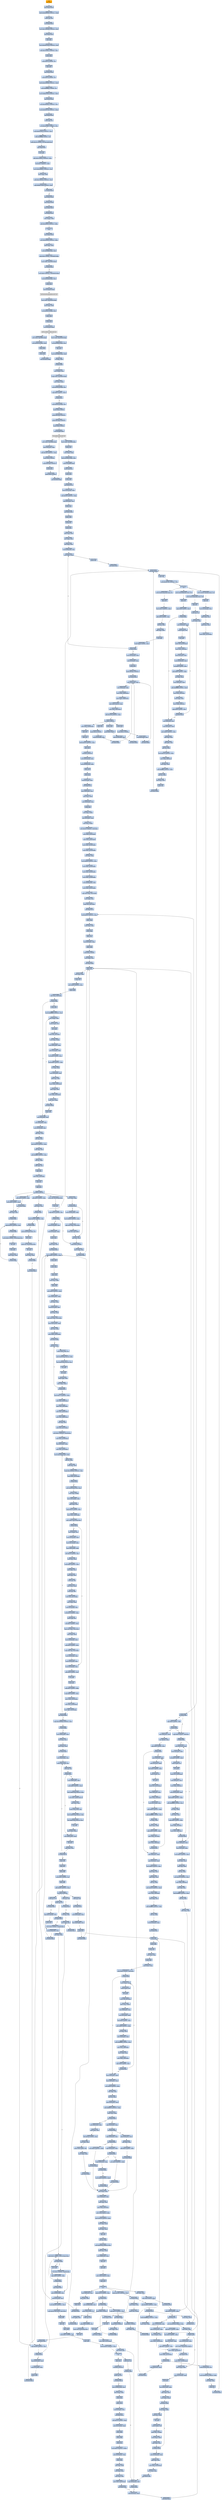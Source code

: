 digraph G {
node[shape=rectangle,style=filled,fillcolor=lightsteelblue,color=lightsteelblue]
bgcolor="transparent"
a0x0047b001incl_ecx[label="start\nincl %ecx",fillcolor="orange",color="lightgrey"];
a0x0047b002jmp_0x0047b444[label="0x0047b002\njmp 0x0047b444"];
a0x0047b444addl_0xbbd68063UINT32_ebp[label="0x0047b444\naddl $0xbbd68063<UINT32>, %ebp"];
a0x0047b44amovw_cx_di[label="0x0047b44a\nmovw %cx, %di"];
a0x0047b44dcall_0x0047b46e[label="0x0047b44d\ncall 0x0047b46e"];
a0x0047b46emovl_0x7c5ba4e9UINT32_edi[label="0x0047b46e\nmovl $0x7c5ba4e9<UINT32>, %edi"];
a0x0047b473jmp_0x0047b48c[label="0x0047b473\njmp 0x0047b48c"];
a0x0047b48cpopl_ebp[label="0x0047b48c\npopl %ebp"];
a0x0047b48dmovl_0x36551b33UINT32_edi[label="0x0047b48d\nmovl $0x36551b33<UINT32>, %edi"];
a0x0047b492sbbl_0x241efa47UINT32_esi[label="0x0047b492\nsbbl $0x241efa47<UINT32>, %esi"];
a0x0047b498pushl_ebp[label="0x0047b498\npushl %ebp"];
a0x0047b499movb_0x7eUINT8_cl[label="0x0047b499\nmovb $0x7e<UINT8>, %cl"];
a0x0047b49bpopl_edx[label="0x0047b49b\npopl %edx"];
a0x0047b49cjmp_0x0047b4b5[label="0x0047b49c\njmp 0x0047b4b5"];
a0x0047b4b5movb_0x73UINT8_cl[label="0x0047b4b5\nmovb $0x73<UINT8>, %cl"];
a0x0047b4b7addl_0x8c93d5b0UINT32_edx[label="0x0047b4b7\naddl $0x8c93d5b0<UINT32>, %edx"];
a0x0047b4bdmovb_0xffffff82UINT8_cl[label="0x0047b4bd\nmovb $0xffffff82<UINT8>, %cl"];
a0x0047b4bfmovl_0xfba7607fUINT32_ebx[label="0x0047b4bf\nmovl $0xfba7607f<UINT32>, %ebx"];
a0x0047b4c4jmp_0x0047b4dd[label="0x0047b4c4\njmp 0x0047b4dd"];
a0x0047b4ddadcl_0xa3baaee1UINT32_esi[label="0x0047b4dd\nadcl $0xa3baaee1<UINT32>, %esi"];
a0x0047b4e3subl_0xf392d7a3UINT32_ebp[label="0x0047b4e3\nsubl $0xf392d7a3<UINT32>, %ebp"];
a0x0047b4e9jmp_0x0047b50a[label="0x0047b4e9\njmp 0x0047b50a"];
a0x0047b50amovw_ax_si[label="0x0047b50a\nmovw %ax, %si"];
a0x0047b50dxorl_0x4cbc6de7UINT32_esi[label="0x0047b50d\nxorl $0x4cbc6de7<UINT32>, %esi"];
a0x0047b513subl_0x603c40c3UINT32_ecx[label="0x0047b513\nsubl $0x603c40c3<UINT32>, %ecx"];
a0x0047b519addb_0xfffffff9UINT8_cl[label="0x0047b519\naddb $0xfffffff9<UINT8>, %cl"];
a0x0047b51caddb_0x19UINT8_0x736c2a3dedx_[label="0x0047b51c\naddb $0x19<UINT8>, 0x736c2a3d(%edx)"];
a0x0047b523jmp_0x0047b53c[label="0x0047b523\njmp 0x0047b53c"];
a0x0047b53cdecl_ebx[label="0x0047b53c\ndecl %ebx"];
a0x0047b53dsbbl_0x51ced5a1UINT32_ecx[label="0x0047b53d\nsbbl $0x51ced5a1<UINT32>, %ecx"];
a0x0047b543subl_0x1UINT32_edx[label="0x0047b543\nsubl $0x1<UINT32>, %edx"];
a0x0047b549movl_0x6cdeb987UINT32_esi[label="0x0047b549\nmovl $0x6cdeb987<UINT32>, %esi"];
a0x0047b54emovl_ebx_edi[label="0x0047b54e\nmovl %ebx, %edi"];
a0x0047b550andl_0xa7e65e41UINT32_esi[label="0x0047b550\nandl $0xa7e65e41<UINT32>, %esi"];
a0x0047b556cmpl_0xfba75c46UINT32_edi[label="0x0047b556\ncmpl $0xfba75c46<UINT32>, %edi"];
a0x0047b55cjne_0x0047b50d[label="0x0047b55c\njne 0x0047b50d"];
a0x0047b562jmp_0x0047b583[label="0x0047b562\njmp 0x0047b583"];
a0x0047b583jmp_0x0047b43b[label="0x0047b583\njmp 0x0047b43b"];
a0x0047b43bjmp_0x0047b007[label="0x0047b43b\njmp 0x0047b007"];
a0x0047b007call_0x0047b430[label="0x0047b007\ncall 0x0047b430"];
a0x0047b430movl_esp__ebp[label="0x0047b430\nmovl (%esp), %ebp"];
a0x0047b433subl_0x44393cUINT32_ebp[label="0x0047b433\nsubl $0x44393c<UINT32>, %ebp"];
a0x0047b439ret[label="0x0047b439\nret"];
a0x0047b00cjmp_0x0047b00e[label="0x0047b00c\njmp 0x0047b00e"];
a0x0047b00emovl_0x443930UINT32_ebx[label="0x0047b00e\nmovl $0x443930<UINT32>, %ebx"];
a0x0047b013addl_ebp_ebx[label="0x0047b013\naddl %ebp, %ebx"];
a0x0047b015subl_0x443fd0ebp__ebx[label="0x0047b015\nsubl 0x443fd0(%ebp), %ebx"];
a0x0047b01bcmpl_0x0UINT8_0x4449fcebp_[label="0x0047b01b\ncmpl $0x0<UINT8>, 0x4449fc(%ebp)"];
a0x0047b022movl_ebx_0x4449fcebp_[label="0x0047b022\nmovl %ebx, 0x4449fc(%ebp)"];
a0x0047b028jne_0x0047b394[label="0x0047b028\njne 0x0047b394"];
a0x0047b02emovl_0x0UINT32_0x443933ebp_[label="0x0047b02e\nmovl $0x0<UINT32>, 0x443933(%ebp)"];
a0x0047b038leal_0x444a04ebp__eax[label="0x0047b038\nleal 0x444a04(%ebp), %eax"];
a0x0047b03epushl_eax[label="0x0047b03e\npushl %eax"];
a0x0047b03fcall_0x444b00ebp_[label="0x0047b03f\ncall 0x444b00(%ebp)"];
GetModuleHandleA_kernel32_dll[label="GetModuleHandleA@kernel32.dll",fillcolor="lightgrey",color="lightgrey"];
a0x0047b045movl_eax_0x444a00ebp_[label="0x0047b045\nmovl %eax, 0x444a00(%ebp)"];
a0x0047b04bmovl_eax_edi[label="0x0047b04b\nmovl %eax, %edi"];
a0x0047b04dleal_0x444a11ebp__ebx[label="0x0047b04d\nleal 0x444a11(%ebp), %ebx"];
a0x0047b053pushl_ebx[label="0x0047b053\npushl %ebx"];
a0x0047b054pushl_eax[label="0x0047b054\npushl %eax"];
a0x0047b055call_0x444afcebp_[label="0x0047b055\ncall 0x444afc(%ebp)"];
GetProcAddress_kernel32_dll[label="GetProcAddress@kernel32.dll",fillcolor="lightgrey",color="lightgrey"];
a0x0047b05bmovl_eax_0x443ffcebp_[label="0x0047b05b\nmovl %eax, 0x443ffc(%ebp)"];
a0x0047b061leal_0x444a1eebp__ebx[label="0x0047b061\nleal 0x444a1e(%ebp), %ebx"];
a0x0047b067pushl_ebx[label="0x0047b067\npushl %ebx"];
a0x0047b068pushl_edi[label="0x0047b068\npushl %edi"];
a0x0047b069call_0x444afcebp_[label="0x0047b069\ncall 0x444afc(%ebp)"];
a0x0047b06fmovl_eax_0x444000ebp_[label="0x0047b06f\nmovl %eax, 0x444000(%ebp)"];
a0x0047b075leal_0x4439b5ebp__eax[label="0x0047b075\nleal 0x4439b5(%ebp), %eax"];
a0x0047b07bjmp_eax[label="0x0047b07b\njmp %eax"];
a0x0047b085movl_0x443fd8ebp__ebx[label="0x0047b085\nmovl 0x443fd8(%ebp), %ebx"];
a0x0047b08borl_ebx_ebx[label="0x0047b08b\norl %ebx, %ebx"];
a0x0047b08dje_0x0047b099[label="0x0047b08d\nje 0x0047b099"];
a0x0047b08fmovl_ebx__eax[label="0x0047b08f\nmovl (%ebx), %eax"];
a0x0047b091xchgl_eax_0x443fdcebp_[label="0x0047b091\nxchgl %eax, 0x443fdc(%ebp)"];
a0x0047b097movl_eax_ebx_[label="0x0047b097\nmovl %eax, (%ebx)"];
a0x0047b099leal_0x444019ebp__esi[label="0x0047b099\nleal 0x444019(%ebp), %esi"];
a0x0047b09fcmpl_0x0UINT8_esi_[label="0x0047b09f\ncmpl $0x0<UINT8>, (%esi)"];
a0x0047b0a2je_0x0047b1c7[label="0x0047b0a2\nje 0x0047b1c7"];
a0x0047b0a8leal_0x444019ebp__esi[label="0x0047b0a8\nleal 0x444019(%ebp), %esi"];
a0x0047b0aepushl_0x4UINT8[label="0x0047b0ae\npushl $0x4<UINT8>"];
a0x0047b0b0pushl_0x1000UINT32[label="0x0047b0b0\npushl $0x1000<UINT32>"];
a0x0047b0b5pushl_0x1800UINT32[label="0x0047b0b5\npushl $0x1800<UINT32>"];
a0x0047b0bapushl_0x0UINT8[label="0x0047b0ba\npushl $0x0<UINT8>"];
a0x0047b0bccall_0x443ffcebp_[label="0x0047b0bc\ncall 0x443ffc(%ebp)"];
VirtualAlloc_kernel32_dll[label="VirtualAlloc@kernel32.dll",fillcolor="lightgrey",color="lightgrey"];
a0x0047b0c2movl_eax_0x443ff8ebp_[label="0x0047b0c2\nmovl %eax, 0x443ff8(%ebp)"];
a0x0047b0c8movl_0x4esi__eax[label="0x0047b0c8\nmovl 0x4(%esi), %eax"];
a0x0047b0cbaddl_0x10eUINT32_eax[label="0x0047b0cb\naddl $0x10e<UINT32>, %eax"];
a0x0047b0d0pushl_0x4UINT8[label="0x0047b0d0\npushl $0x4<UINT8>"];
a0x0047b0d2pushl_0x1000UINT32[label="0x0047b0d2\npushl $0x1000<UINT32>"];
a0x0047b0d7pushl_eax[label="0x0047b0d7\npushl %eax"];
a0x0047b0d8pushl_0x0UINT8[label="0x0047b0d8\npushl $0x0<UINT8>"];
a0x0047b0dacall_0x443ffcebp_[label="0x0047b0da\ncall 0x443ffc(%ebp)"];
a0x0047b0e0movl_eax_0x443ff4ebp_[label="0x0047b0e0\nmovl %eax, 0x443ff4(%ebp)"];
a0x0047b0e6pushl_esi[label="0x0047b0e6\npushl %esi"];
a0x0047b0e7movl_esi__ebx[label="0x0047b0e7\nmovl (%esi), %ebx"];
a0x0047b0e9addl_0x4449fcebp__ebx[label="0x0047b0e9\naddl 0x4449fc(%ebp), %ebx"];
a0x0047b0efpushl_0x443ff8ebp_[label="0x0047b0ef\npushl 0x443ff8(%ebp)"];
a0x0047b0f5pushl_0x4esi_[label="0x0047b0f5\npushl 0x4(%esi)"];
a0x0047b0f8pushl_eax[label="0x0047b0f8\npushl %eax"];
a0x0047b0f9pushl_ebx[label="0x0047b0f9\npushl %ebx"];
a0x0047b0facall_0x0047b7d9[label="0x0047b0fa\ncall 0x0047b7d9"];
a0x0047b7d9movl_0x10esp__eax[label="0x0047b7d9\nmovl 0x10(%esp), %eax"];
a0x0047b7ddsubl_0x354UINT32_esp[label="0x0047b7dd\nsubl $0x354<UINT32>, %esp"];
a0x0047b7e3leal_0x4esp__ecx[label="0x0047b7e3\nleal 0x4(%esp), %ecx"];
a0x0047b7e7pushl_eax[label="0x0047b7e7\npushl %eax"];
a0x0047b7e8call_0x0047bb95[label="0x0047b7e8\ncall 0x0047bb95"];
a0x0047bb95pushl_ebx[label="0x0047bb95\npushl %ebx"];
a0x0047bb96pushl_esi[label="0x0047bb96\npushl %esi"];
a0x0047bb97pushl_edi[label="0x0047bb97\npushl %edi"];
a0x0047bb98movl_ecx_edi[label="0x0047bb98\nmovl %ecx, %edi"];
a0x0047bb9axorl_edx_edx[label="0x0047bb9a\nxorl %edx, %edx"];
a0x0047bb9cxorl_eax_eax[label="0x0047bb9c\nxorl %eax, %eax"];
a0x0047bb9eleal_0x268edi__esi[label="0x0047bb9e\nleal 0x268(%edi), %esi"];
a0x0047bba4movl_edx_esi_[label="0x0047bba4\nmovl %edx, (%esi)"];
a0x0047bba6pushl_esi[label="0x0047bba6\npushl %esi"];
a0x0047bba7call_0x0047be03[label="0x0047bba7\ncall 0x0047be03"];
a0x0047be03call_0x0047be09[label="0x0047be03\ncall 0x0047be09"];
a0x0047be09popl_esi[label="0x0047be09\npopl %esi"];
a0x0047be0asubl_0x444738UINT32_esi[label="0x0047be0a\nsubl $0x444738<UINT32>, %esi"];
a0x0047be10ret[label="0x0047be10\nret"];
a0x0047bbacmovb_0x4441abeaxesi__cl[label="0x0047bbac\nmovb 0x4441ab(%eax,%esi), %cl"];
a0x0047bbb3popl_esi[label="0x0047bbb3\npopl %esi"];
a0x0047bbb4movl_0x1UINT32_ebx[label="0x0047bbb4\nmovl $0x1<UINT32>, %ebx"];
a0x0047bbb9addl_0x4UINT8_esi[label="0x0047bbb9\naddl $0x4<UINT8>, %esi"];
a0x0047bbbcshll_cl_ebx[label="0x0047bbbc\nshll %cl, %ebx"];
a0x0047bbbeaddl_ebx_edx[label="0x0047bbbe\naddl %ebx, %edx"];
a0x0047bbc0incl_eax[label="0x0047bbc0\nincl %eax"];
a0x0047bbc1cmpl_0x3aUINT8_eax[label="0x0047bbc1\ncmpl $0x3a<UINT8>, %eax"];
a0x0047bbc4jb_0x0047bba4[label="0x0047bbc4\njb 0x0047bba4"];
a0x0047bbc6movl_0x10esp__eax[label="0x0047bbc6\nmovl 0x10(%esp), %eax"];
a0x0047bbcaleal_0x10edi__ecx[label="0x0047bbca\nleal 0x10(%edi), %ecx"];
a0x0047bbcdpushl_eax[label="0x0047bbcd\npushl %eax"];
a0x0047bbcepushl_0x2d1UINT32[label="0x0047bbce\npushl $0x2d1<UINT32>"];
a0x0047bbd3call_0x0047b920[label="0x0047bbd3\ncall 0x0047b920"];
a0x0047b920movl_0x4esp__eax[label="0x0047b920\nmovl 0x4(%esp), %eax"];
a0x0047b924movl_0x8esp__edx[label="0x0047b924\nmovl 0x8(%esp), %edx"];
a0x0047b928movl_eax_0x84ecx_[label="0x0047b928\nmovl %eax, 0x84(%ecx)"];
a0x0047b92emovl_edx_0x88ecx_[label="0x0047b92e\nmovl %edx, 0x88(%ecx)"];
a0x0047b934leal_edxeax4__eax[label="0x0047b934\nleal (%edx,%eax,4), %eax"];
a0x0047b937movl_eax_0x8cecx_[label="0x0047b937\nmovl %eax, 0x8c(%ecx)"];
a0x0047b93daddl_0x100UINT32_eax[label="0x0047b93d\naddl $0x100<UINT32>, %eax"];
a0x0047b942ret_0x8UINT16[label="0x0047b942\nret $0x8<UINT16>"];
a0x0047bbd8pushl_eax[label="0x0047bbd8\npushl %eax"];
a0x0047bbd9pushl_0x1cUINT8[label="0x0047bbd9\npushl $0x1c<UINT8>"];
a0x0047bbdbleal_0xa0edi__ecx[label="0x0047bbdb\nleal 0xa0(%edi), %ecx"];
a0x0047bbe1call_0x0047b920[label="0x0047bbe1\ncall 0x0047b920"];
a0x0047bbe6pushl_eax[label="0x0047bbe6\npushl %eax"];
a0x0047bbe7pushl_0x8UINT8[label="0x0047bbe7\npushl $0x8<UINT8>"];
a0x0047bbe9leal_0x130edi__ecx[label="0x0047bbe9\nleal 0x130(%edi), %ecx"];
a0x0047bbefcall_0x0047b920[label="0x0047bbef\ncall 0x0047b920"];
a0x0047bbf4pushl_eax[label="0x0047bbf4\npushl %eax"];
a0x0047bbf5pushl_0x13UINT8[label="0x0047bbf5\npushl $0x13<UINT8>"];
a0x0047bbf7leal_0x1c0edi__ecx[label="0x0047bbf7\nleal 0x1c0(%edi), %ecx"];
a0x0047bbfdcall_0x0047b920[label="0x0047bbfd\ncall 0x0047b920"];
a0x0047bc02movl_eax_0x260edi_[label="0x0047bc02\nmovl %eax, 0x260(%edi)"];
a0x0047bc08popl_edi[label="0x0047bc08\npopl %edi"];
a0x0047bc09popl_esi[label="0x0047bc09\npopl %esi"];
a0x0047bc0aaddl_0x2f5UINT32_eax[label="0x0047bc0a\naddl $0x2f5<UINT32>, %eax"];
a0x0047bc0fpopl_ebx[label="0x0047bc0f\npopl %ebx"];
a0x0047bc10ret_0x4UINT16[label="0x0047bc10\nret $0x4<UINT16>"];
a0x0047b7edmovl_0x35cesp__ecx[label="0x0047b7ed\nmovl 0x35c(%esp), %ecx"];
a0x0047b7f4movl_0x358esp__edx[label="0x0047b7f4\nmovl 0x358(%esp), %edx"];
a0x0047b7fbpushl_ecx[label="0x0047b7fb\npushl %ecx"];
a0x0047b7fcpushl_edx[label="0x0047b7fc\npushl %edx"];
a0x0047b7fdleal_0xcesp__ecx[label="0x0047b7fd\nleal 0xc(%esp), %ecx"];
a0x0047b801call_0x0047bc13[label="0x0047b801\ncall 0x0047bc13"];
a0x0047bc13movl_0x8esp__eax[label="0x0047bc13\nmovl 0x8(%esp), %eax"];
a0x0047bc17movl_ecx_edx[label="0x0047bc17\nmovl %ecx, %edx"];
a0x0047bc19movl_0x4esp__ecx[label="0x0047bc19\nmovl 0x4(%esp), %ecx"];
a0x0047bc1dpushl_edi[label="0x0047bc1d\npushl %edi"];
a0x0047bc1emovl_eax_edx_[label="0x0047bc1e\nmovl %eax, (%edx)"];
a0x0047bc20leal_0x4edx__eax[label="0x0047bc20\nleal 0x4(%edx), %eax"];
a0x0047bc23movl_ecx_eax_[label="0x0047bc23\nmovl %ecx, (%eax)"];
a0x0047bc25movl_0x20UINT32_0x4eax_[label="0x0047bc25\nmovl $0x20<UINT32>, 0x4(%eax)"];
a0x0047bc2cmovl_eax_0x10edx_[label="0x0047bc2c\nmovl %eax, 0x10(%edx)"];
a0x0047bc2fmovl_eax_0xa0edx_[label="0x0047bc2f\nmovl %eax, 0xa0(%edx)"];
a0x0047bc35movl_eax_0x130edx_[label="0x0047bc35\nmovl %eax, 0x130(%edx)"];
a0x0047bc3bmovl_eax_0x1c0edx_[label="0x0047bc3b\nmovl %eax, 0x1c0(%edx)"];
a0x0047bc41xorl_eax_eax[label="0x0047bc41\nxorl %eax, %eax"];
a0x0047bc43movl_0xbdUINT32_ecx[label="0x0047bc43\nmovl $0xbd<UINT32>, %ecx"];
a0x0047bc48movl_eax_0x250edx_[label="0x0047bc48\nmovl %eax, 0x250(%edx)"];
a0x0047bc4emovl_eax_0x254edx_[label="0x0047bc4e\nmovl %eax, 0x254(%edx)"];
a0x0047bc54movl_eax_0x258edx_[label="0x0047bc54\nmovl %eax, 0x258(%edx)"];
a0x0047bc5amovl_0x260edx__edi[label="0x0047bc5a\nmovl 0x260(%edx), %edi"];
a0x0047bc60movl_eax_0x25cedx_[label="0x0047bc60\nmovl %eax, 0x25c(%edx)"];
a0x0047bc66repz_stosl_eax_es_edi_[label="0x0047bc66\nrepz stosl %eax, %es:(%edi)"];
a0x0047bc68movl_edx_ecx[label="0x0047bc68\nmovl %edx, %ecx"];
a0x0047bc6astosb_al_es_edi_[label="0x0047bc6a\nstosb %al, %es:(%edi)"];
a0x0047bc6bcall_0x0047bc74[label="0x0047bc6b\ncall 0x0047bc74"];
a0x0047bc74subl_0x30cUINT32_esp[label="0x0047bc74\nsubl $0x30c<UINT32>, %esp"];
a0x0047bc7apushl_ebx[label="0x0047bc7a\npushl %ebx"];
a0x0047bc7bmovl_ecx_ebx[label="0x0047bc7b\nmovl %ecx, %ebx"];
a0x0047bc7dpushl_ebp[label="0x0047bc7d\npushl %ebp"];
a0x0047bc7epushl_esi[label="0x0047bc7e\npushl %esi"];
a0x0047bc7fleal_0x4ebx__ebp[label="0x0047bc7f\nleal 0x4(%ebx), %ebp"];
a0x0047bc82pushl_edi[label="0x0047bc82\npushl %edi"];
a0x0047bc83pushl_0x1UINT8[label="0x0047bc83\npushl $0x1<UINT8>"];
a0x0047bc85movl_ebp_ecx[label="0x0047bc85\nmovl %ebp, %ecx"];
a0x0047bc87call_0x0047b8b5[label="0x0047bc87\ncall 0x0047b8b5"];
a0x0047b8b5pushl_ecx[label="0x0047b8b5\npushl %ecx"];
a0x0047b8b6movl_ecx_edx[label="0x0047b8b6\nmovl %ecx, %edx"];
a0x0047b8b8pushl_esi[label="0x0047b8b8\npushl %esi"];
a0x0047b8b9movl_0x8UINT32_ecx[label="0x0047b8b9\nmovl $0x8<UINT32>, %ecx"];
a0x0047b8bepushl_edi[label="0x0047b8be\npushl %edi"];
a0x0047b8bfcmpl_ecx_0x4edx_[label="0x0047b8bf\ncmpl %ecx, 0x4(%edx)"];
a0x0047b8c2jb_0x0047b8f9[label="0x0047b8c2\njb 0x0047b8f9"];
a0x0047b8c4pushl_ebx[label="0x0047b8c4\npushl %ebx"];
a0x0047b8c5movl_0xfffffff8UINT32_esi[label="0x0047b8c5\nmovl $0xfffffff8<UINT32>, %esi"];
a0x0047b8camovl_edx__eax[label="0x0047b8ca\nmovl (%edx), %eax"];
a0x0047b8ccmovb_eax__bl[label="0x0047b8cc\nmovb (%eax), %bl"];
a0x0047b8ceincl_eax[label="0x0047b8ce\nincl %eax"];
a0x0047b8cfmovb_bl_0xcesp_[label="0x0047b8cf\nmovb %bl, 0xc(%esp)"];
a0x0047b8d3movl_eax_edx_[label="0x0047b8d3\nmovl %eax, (%edx)"];
a0x0047b8d5movl_0x8edx__eax[label="0x0047b8d5\nmovl 0x8(%edx), %eax"];
a0x0047b8d8movl_0xcesp__edi[label="0x0047b8d8\nmovl 0xc(%esp), %edi"];
a0x0047b8dcshll_0x8UINT8_eax[label="0x0047b8dc\nshll $0x8<UINT8>, %eax"];
a0x0047b8dfandl_0xffUINT32_edi[label="0x0047b8df\nandl $0xff<UINT32>, %edi"];
a0x0047b8e5orl_edi_eax[label="0x0047b8e5\norl %edi, %eax"];
a0x0047b8e7movl_0x4edx__edi[label="0x0047b8e7\nmovl 0x4(%edx), %edi"];
a0x0047b8eaaddl_esi_edi[label="0x0047b8ea\naddl %esi, %edi"];
a0x0047b8ecmovl_eax_0x8edx_[label="0x0047b8ec\nmovl %eax, 0x8(%edx)"];
a0x0047b8efmovl_edi_eax[label="0x0047b8ef\nmovl %edi, %eax"];
a0x0047b8f1movl_edi_0x4edx_[label="0x0047b8f1\nmovl %edi, 0x4(%edx)"];
a0x0047b8f4cmpl_ecx_eax[label="0x0047b8f4\ncmpl %ecx, %eax"];
a0x0047b8f6jae_0x0047b8ca[label="0x0047b8f6\njae 0x0047b8ca"];
a0x0047b8f8popl_ebx[label="0x0047b8f8\npopl %ebx"];
a0x0047b8f9movl_0x4edx__esi[label="0x0047b8f9\nmovl 0x4(%edx), %esi"];
a0x0047b8fcmovl_0x8edx__eax[label="0x0047b8fc\nmovl 0x8(%edx), %eax"];
a0x0047b8ffmovl_0x10esp__edi[label="0x0047b8ff\nmovl 0x10(%esp), %edi"];
a0x0047b903subl_esi_ecx[label="0x0047b903\nsubl %esi, %ecx"];
a0x0047b905shrl_cl_eax[label="0x0047b905\nshrl %cl, %eax"];
a0x0047b907movl_0x18UINT32_ecx[label="0x0047b907\nmovl $0x18<UINT32>, %ecx"];
a0x0047b90csubl_edi_ecx[label="0x0047b90c\nsubl %edi, %ecx"];
a0x0047b90eandl_0xffffffUINT32_eax[label="0x0047b90e\nandl $0xffffff<UINT32>, %eax"];
a0x0047b913shrl_cl_eax[label="0x0047b913\nshrl %cl, %eax"];
a0x0047b915addl_edi_esi[label="0x0047b915\naddl %edi, %esi"];
a0x0047b917popl_edi[label="0x0047b917\npopl %edi"];
a0x0047b918movl_esi_0x4edx_[label="0x0047b918\nmovl %esi, 0x4(%edx)"];
a0x0047b91bpopl_esi[label="0x0047b91b\npopl %esi"];
a0x0047b91cpopl_ecx[label="0x0047b91c\npopl %ecx"];
a0x0047b91dret_0x4UINT16[label="0x0047b91d\nret $0x4<UINT16>"];
a0x0047bc8ctestl_eax_eax[label="0x0047bc8c\ntestl %eax, %eax"];
a0x0047bc8ejne_0x0047bc9e[label="0x0047bc8e\njne 0x0047bc9e"];
a0x0047bc90movl_0x260ebx__edi[label="0x0047bc90\nmovl 0x260(%ebx), %edi"];
a0x0047bc96movl_0xbdUINT32_ecx[label="0x0047bc96\nmovl $0xbd<UINT32>, %ecx"];
a0x0047bc9brepz_stosl_eax_es_edi_[label="0x0047bc9b\nrepz stosl %eax, %es:(%edi)"];
a0x0047bc9dstosb_al_es_edi_[label="0x0047bc9d\nstosb %al, %es:(%edi)"];
a0x0047bc9exorl_esi_esi[label="0x0047bc9e\nxorl %esi, %esi"];
a0x0047bca0pushl_0x4UINT8[label="0x0047bca0\npushl $0x4<UINT8>"];
a0x0047bca2movl_ebp_ecx[label="0x0047bca2\nmovl %ebp, %ecx"];
a0x0047bca4call_0x0047b8b5[label="0x0047bca4\ncall 0x0047b8b5"];
a0x0047bca9movb_al_0x10espesi_[label="0x0047bca9\nmovb %al, 0x10(%esp,%esi)"];
a0x0047bcadincl_esi[label="0x0047bcad\nincl %esi"];
a0x0047bcaecmpl_0x13UINT8_esi[label="0x0047bcae\ncmpl $0x13<UINT8>, %esi"];
a0x0047bcb1jb_0x0047bca0[label="0x0047bcb1\njb 0x0047bca0"];
a0x0047bcb3leal_0x1c0ebx__edi[label="0x0047bcb3\nleal 0x1c0(%ebx), %edi"];
a0x0047bcb9leal_0x10esp__eax[label="0x0047bcb9\nleal 0x10(%esp), %eax"];
a0x0047bcbdpushl_eax[label="0x0047bcbd\npushl %eax"];
a0x0047bcbemovl_edi_ecx[label="0x0047bcbe\nmovl %edi, %ecx"];
a0x0047bcc0call_0x0047b945[label="0x0047bcc0\ncall 0x0047b945"];
a0x0047b945subl_0x98UINT32_esp[label="0x0047b945\nsubl $0x98<UINT32>, %esp"];
a0x0047b94bpushl_ebx[label="0x0047b94b\npushl %ebx"];
a0x0047b94cpushl_ebp[label="0x0047b94c\npushl %ebp"];
a0x0047b94dpushl_esi[label="0x0047b94d\npushl %esi"];
a0x0047b94emovl_ecx_edx[label="0x0047b94e\nmovl %ecx, %edx"];
a0x0047b950pushl_edi[label="0x0047b950\npushl %edi"];
a0x0047b951movl_0xfUINT32_ecx[label="0x0047b951\nmovl $0xf<UINT32>, %ecx"];
a0x0047b956movl_0x84edx__ebp[label="0x0047b956\nmovl 0x84(%edx), %ebp"];
a0x0047b95cxorl_eax_eax[label="0x0047b95c\nxorl %eax, %eax"];
a0x0047b95eleal_0x2cesp__edi[label="0x0047b95e\nleal 0x2c(%esp), %edi"];
a0x0047b962xorl_esi_esi[label="0x0047b962\nxorl %esi, %esi"];
a0x0047b964repz_stosl_eax_es_edi_[label="0x0047b964\nrepz stosl %eax, %es:(%edi)"];
a0x0047b966movl_0xacesp__edi[label="0x0047b966\nmovl 0xac(%esp), %edi"];
a0x0047b96dcmpl_esi_ebp[label="0x0047b96d\ncmpl %esi, %ebp"];
a0x0047b96fmovl_edx_0x20esp_[label="0x0047b96f\nmovl %edx, 0x20(%esp)"];
a0x0047b973jbe_0x0047b98a[label="0x0047b973\njbe 0x0047b98a"];
a0x0047b975xorl_ecx_ecx[label="0x0047b975\nxorl %ecx, %ecx"];
a0x0047b977movb_eaxedi__cl[label="0x0047b977\nmovb (%eax,%edi), %cl"];
a0x0047b97amovl_0x28especx4__ebx[label="0x0047b97a\nmovl 0x28(%esp,%ecx,4), %ebx"];
a0x0047b97eleal_0x28especx4__ecx[label="0x0047b97e\nleal 0x28(%esp,%ecx,4), %ecx"];
a0x0047b982incl_ebx[label="0x0047b982\nincl %ebx"];
a0x0047b983incl_eax[label="0x0047b983\nincl %eax"];
a0x0047b984cmpl_ebp_eax[label="0x0047b984\ncmpl %ebp, %eax"];
a0x0047b986movl_ebx_ecx_[label="0x0047b986\nmovl %ebx, (%ecx)"];
a0x0047b988jb_0x0047b975[label="0x0047b988\njb 0x0047b975"];
a0x0047b98amovl_0x17UINT32_ecx[label="0x0047b98a\nmovl $0x17<UINT32>, %ecx"];
a0x0047b98fmovl_esi_0x28esp_[label="0x0047b98f\nmovl %esi, 0x28(%esp)"];
a0x0047b993movl_esi_0x4edx_[label="0x0047b993\nmovl %esi, 0x4(%edx)"];
a0x0047b996movl_esi_0x44edx_[label="0x0047b996\nmovl %esi, 0x44(%edx)"];
a0x0047b999movl_esi_0x68esp_[label="0x0047b999\nmovl %esi, 0x68(%esp)"];
a0x0047b99dxorl_edi_edi[label="0x0047b99d\nxorl %edi, %edi"];
a0x0047b99fmovl_esi_0x1cesp_[label="0x0047b99f\nmovl %esi, 0x1c(%esp)"];
a0x0047b9a3movl_0x1UINT32_0x10esp_[label="0x0047b9a3\nmovl $0x1<UINT32>, 0x10(%esp)"];
a0x0047b9abmovl_ecx_0x18esp_[label="0x0047b9ab\nmovl %ecx, 0x18(%esp)"];
a0x0047b9afleal_0x8edx__ebp[label="0x0047b9af\nleal 0x8(%edx), %ebp"];
a0x0047b9b2movl_esi_0x14esp_[label="0x0047b9b2\nmovl %esi, 0x14(%esp)"];
a0x0047b9b6movl_0x2cespesi__eax[label="0x0047b9b6\nmovl 0x2c(%esp,%esi), %eax"];
a0x0047b9bashll_cl_eax[label="0x0047b9ba\nshll %cl, %eax"];
a0x0047b9bcaddl_eax_edi[label="0x0047b9bc\naddl %eax, %edi"];
a0x0047b9becmpl_0x1000000UINT32_edi[label="0x0047b9be\ncmpl $0x1000000<UINT32>, %edi"];
a0x0047b9c4movl_edi_0x24esp_[label="0x0047b9c4\nmovl %edi, 0x24(%esp)"];
a0x0047b9c8ja_0x0047ba5c[label="0x0047b9c8\nja 0x0047ba5c"];
a0x0047b9cemovl_0x28espesi__eax[label="0x0047b9ce\nmovl 0x28(%esp,%esi), %eax"];
a0x0047b9d2movl_edi_ebp_[label="0x0047b9d2\nmovl %edi, (%ebp)"];
a0x0047b9d5movl_0x3cebp__ebx[label="0x0047b9d5\nmovl 0x3c(%ebp), %ebx"];
a0x0047b9d8addl_ebx_eax[label="0x0047b9d8\naddl %ebx, %eax"];
a0x0047b9dacmpl_0x10UINT8_ecx[label="0x0047b9da\ncmpl $0x10<UINT8>, %ecx"];
a0x0047b9ddmovl_eax_0x40ebp_[label="0x0047b9dd\nmovl %eax, 0x40(%ebp)"];
a0x0047b9e0movl_eax_0x6cespesi_[label="0x0047b9e0\nmovl %eax, 0x6c(%esp,%esi)"];
a0x0047b9e4jl_0x0047ba33[label="0x0047b9e4\njl 0x0047ba33"];
a0x0047b9e6movl_ebp__esi[label="0x0047b9e6\nmovl (%ebp), %esi"];
a0x0047b9e9movl_0x10esp__eax[label="0x0047b9e9\nmovl 0x10(%esp), %eax"];
a0x0047b9edmovl_0x1cesp__ebx[label="0x0047b9ed\nmovl 0x1c(%esp), %ebx"];
a0x0047b9f1movl_0x8cedx__edi[label="0x0047b9f1\nmovl 0x8c(%edx), %edi"];
a0x0047b9f7shrl_0x10UINT8_esi[label="0x0047b9f7\nshrl $0x10<UINT8>, %esi"];
a0x0047b9famovl_esi_ecx[label="0x0047b9fa\nmovl %esi, %ecx"];
a0x0047b9fcandl_0xffUINT32_eax[label="0x0047b9fc\nandl $0xff<UINT32>, %eax"];
a0x0047ba01subl_ebx_ecx[label="0x0047ba01\nsubl %ebx, %ecx"];
a0x0047ba03addl_ebx_edi[label="0x0047ba03\naddl %ebx, %edi"];
a0x0047ba05movb_al_bl[label="0x0047ba05\nmovb %al, %bl"];
a0x0047ba07movl_ecx_edx[label="0x0047ba07\nmovl %ecx, %edx"];
a0x0047ba09movb_bl_bh[label="0x0047ba09\nmovb %bl, %bh"];
a0x0047ba0bmovl_esi_0x1cesp_[label="0x0047ba0b\nmovl %esi, 0x1c(%esp)"];
a0x0047ba0fmovl_ebx_eax[label="0x0047ba0f\nmovl %ebx, %eax"];
a0x0047ba11movl_0x14esp__esi[label="0x0047ba11\nmovl 0x14(%esp), %esi"];
a0x0047ba15shll_0x10UINT8_eax[label="0x0047ba15\nshll $0x10<UINT8>, %eax"];
a0x0047ba18movw_bx_ax[label="0x0047ba18\nmovw %bx, %ax"];
a0x0047ba1bshrl_0x2UINT8_ecx[label="0x0047ba1b\nshrl $0x2<UINT8>, %ecx"];
a0x0047ba1erepz_stosl_eax_es_edi_[label="0x0047ba1e\nrepz stosl %eax, %es:(%edi)"];
a0x0047ba20movl_edx_ecx[label="0x0047ba20\nmovl %edx, %ecx"];
a0x0047ba22movl_0x20esp__edx[label="0x0047ba22\nmovl 0x20(%esp), %edx"];
a0x0047ba26andl_0x3UINT8_ecx[label="0x0047ba26\nandl $0x3<UINT8>, %ecx"];
a0x0047ba29repz_stosb_al_es_edi_[label="0x0047ba29\nrepz stosb %al, %es:(%edi)"];
a0x0047ba2bmovl_0x24esp__edi[label="0x0047ba2b\nmovl 0x24(%esp), %edi"];
a0x0047ba2fmovl_0x18esp__ecx[label="0x0047ba2f\nmovl 0x18(%esp), %ecx"];
a0x0047ba33movl_0x10esp__eax[label="0x0047ba33\nmovl 0x10(%esp), %eax"];
a0x0047ba37addl_0x4UINT8_esi[label="0x0047ba37\naddl $0x4<UINT8>, %esi"];
a0x0047ba3aincl_eax[label="0x0047ba3a\nincl %eax"];
a0x0047ba3bdecl_ecx[label="0x0047ba3b\ndecl %ecx"];
a0x0047ba3caddl_0x4UINT8_ebp[label="0x0047ba3c\naddl $0x4<UINT8>, %ebp"];
a0x0047ba3fcmpl_0x9UINT8_ecx[label="0x0047ba3f\ncmpl $0x9<UINT8>, %ecx"];
a0x0047ba42movl_eax_0x10esp_[label="0x0047ba42\nmovl %eax, 0x10(%esp)"];
a0x0047ba46movl_ecx_0x18esp_[label="0x0047ba46\nmovl %ecx, 0x18(%esp)"];
a0x0047ba4amovl_esi_0x14esp_[label="0x0047ba4a\nmovl %esi, 0x14(%esp)"];
a0x0047ba4ejge_0x0047b9b6[label="0x0047ba4e\njge 0x0047b9b6"];
a0x0047ba54cmpl_0x1000000UINT32_edi[label="0x0047ba54\ncmpl $0x1000000<UINT32>, %edi"];
a0x0047ba5aje_0x0047ba6b[label="0x0047ba5a\nje 0x0047ba6b"];
a0x0047ba6bmovl_0x84edx__eax[label="0x0047ba6b\nmovl 0x84(%edx), %eax"];
a0x0047ba71xorl_ecx_ecx[label="0x0047ba71\nxorl %ecx, %ecx"];
a0x0047ba73testl_eax_eax[label="0x0047ba73\ntestl %eax, %eax"];
a0x0047ba75jbe_0x0047bab2[label="0x0047ba75\njbe 0x0047bab2"];
a0x0047ba77movl_0xacesp__esi[label="0x0047ba77\nmovl 0xac(%esp), %esi"];
a0x0047ba7emovb_ecxesi__al[label="0x0047ba7e\nmovb (%ecx,%esi), %al"];
a0x0047ba81testb_al_al[label="0x0047ba81\ntestb %al, %al"];
a0x0047ba83je_0x0047baa7[label="0x0047ba83\nje 0x0047baa7"];
a0x0047ba85movl_0x88edx__edi[label="0x0047ba85\nmovl 0x88(%edx), %edi"];
a0x0047ba8bandl_0xffUINT32_eax[label="0x0047ba8b\nandl $0xff<UINT32>, %eax"];
a0x0047ba90movl_0x68espeax4__eax[label="0x0047ba90\nmovl 0x68(%esp,%eax,4), %eax"];
a0x0047ba94movl_ecx_edieax4_[label="0x0047ba94\nmovl %ecx, (%edi,%eax,4)"];
a0x0047ba97xorl_eax_eax[label="0x0047ba97\nxorl %eax, %eax"];
a0x0047ba99movb_ecxesi__al[label="0x0047ba99\nmovb (%ecx,%esi), %al"];
a0x0047ba9cmovl_0x68espeax4__edi[label="0x0047ba9c\nmovl 0x68(%esp,%eax,4), %edi"];
a0x0047baa0leal_0x68espeax4__eax[label="0x0047baa0\nleal 0x68(%esp,%eax,4), %eax"];
a0x0047baa4incl_edi[label="0x0047baa4\nincl %edi"];
a0x0047baa5movl_edi_eax_[label="0x0047baa5\nmovl %edi, (%eax)"];
a0x0047baa7movl_0x84edx__eax[label="0x0047baa7\nmovl 0x84(%edx), %eax"];
a0x0047baadincl_ecx[label="0x0047baad\nincl %ecx"];
a0x0047baaecmpl_eax_ecx[label="0x0047baae\ncmpl %eax, %ecx"];
a0x0047bab0jb_0x0047ba7e[label="0x0047bab0\njb 0x0047ba7e"];
a0x0047bab2popl_edi[label="0x0047bab2\npopl %edi"];
a0x0047bab3popl_esi[label="0x0047bab3\npopl %esi"];
a0x0047bab4popl_ebp[label="0x0047bab4\npopl %ebp"];
a0x0047bab5movb_0x1UINT8_al[label="0x0047bab5\nmovb $0x1<UINT8>, %al"];
a0x0047bab7popl_ebx[label="0x0047bab7\npopl %ebx"];
a0x0047bab8addl_0x98UINT32_esp[label="0x0047bab8\naddl $0x98<UINT32>, %esp"];
a0x0047baberet_0x4UINT16[label="0x0047babe\nret $0x4<UINT16>"];
a0x0047bcc5testb_al_al[label="0x0047bcc5\ntestb %al, %al"];
a0x0047bcc7jne_0x0047bcd4[label="0x0047bcc7\njne 0x0047bcd4"];
a0x0047bcd4xorl_esi_esi[label="0x0047bcd4\nxorl %esi, %esi"];
a0x0047bcd6movl_edi_ecx[label="0x0047bcd6\nmovl %edi, %ecx"];
a0x0047bcd8call_0x0047bac1[label="0x0047bcd8\ncall 0x0047bac1"];
a0x0047bac1pushl_ecx[label="0x0047bac1\npushl %ecx"];
a0x0047bac2pushl_ebx[label="0x0047bac2\npushl %ebx"];
a0x0047bac3pushl_esi[label="0x0047bac3\npushl %esi"];
a0x0047bac4movl_ecx_esi[label="0x0047bac4\nmovl %ecx, %esi"];
a0x0047bac6pushl_edi[label="0x0047bac6\npushl %edi"];
a0x0047bac7movl_esi__eax[label="0x0047bac7\nmovl (%esi), %eax"];
a0x0047bac9cmpl_0x8UINT8_0x4eax_[label="0x0047bac9\ncmpl $0x8<UINT8>, 0x4(%eax)"];
a0x0047bacdjb_0x0047baff[label="0x0047bacd\njb 0x0047baff"];
a0x0047baffmovl_0x4eax__edx[label="0x0047baff\nmovl 0x4(%eax), %edx"];
a0x0047bb02movl_0x8eax__eax[label="0x0047bb02\nmovl 0x8(%eax), %eax"];
a0x0047bb05movl_0x8UINT32_ecx[label="0x0047bb05\nmovl $0x8<UINT32>, %ecx"];
a0x0047bb0asubl_edx_ecx[label="0x0047bb0a\nsubl %edx, %ecx"];
a0x0047bb0cshrl_cl_eax[label="0x0047bb0c\nshrl %cl, %eax"];
a0x0047bb0emovl_0x24esi__ecx[label="0x0047bb0e\nmovl 0x24(%esi), %ecx"];
a0x0047bb11andl_0xfffe00UINT32_eax[label="0x0047bb11\nandl $0xfffe00<UINT32>, %eax"];
a0x0047bb16cmpl_ecx_eax[label="0x0047bb16\ncmpl %ecx, %eax"];
a0x0047bb18jae_0x0047bb2e[label="0x0047bb18\njae 0x0047bb2e"];
a0x0047bb1amovl_0x8cesi__edx[label="0x0047bb1a\nmovl 0x8c(%esi), %edx"];
a0x0047bb20movl_eax_ecx[label="0x0047bb20\nmovl %eax, %ecx"];
a0x0047bb22shrl_0x10UINT8_ecx[label="0x0047bb22\nshrl $0x10<UINT8>, %ecx"];
a0x0047bb25xorl_ebx_ebx[label="0x0047bb25\nxorl %ebx, %ebx"];
a0x0047bb27movb_ecxedx__bl[label="0x0047bb27\nmovb (%ecx,%edx), %bl"];
a0x0047bb2amovl_ebx_edx[label="0x0047bb2a\nmovl %ebx, %edx"];
a0x0047bb2cjmp_0x0047bb69[label="0x0047bb2c\njmp 0x0047bb69"];
a0x0047bb69movl_esi__ecx[label="0x0047bb69\nmovl (%esi), %ecx"];
a0x0047bb6bmovl_0x4ecx__edi[label="0x0047bb6b\nmovl 0x4(%ecx), %edi"];
a0x0047bb6eaddl_edx_edi[label="0x0047bb6e\naddl %edx, %edi"];
a0x0047bb70movl_edi_0x4ecx_[label="0x0047bb70\nmovl %edi, 0x4(%ecx)"];
a0x0047bb73movl_esiedx4__ebx[label="0x0047bb73\nmovl (%esi,%edx,4), %ebx"];
a0x0047bb76movl_0x18UINT32_ecx[label="0x0047bb76\nmovl $0x18<UINT32>, %ecx"];
a0x0047bb7bsubl_ebx_eax[label="0x0047bb7b\nsubl %ebx, %eax"];
a0x0047bb7dsubl_edx_ecx[label="0x0047bb7d\nsubl %edx, %ecx"];
a0x0047bb7fpopl_edi[label="0x0047bb7f\npopl %edi"];
a0x0047bb80shrl_cl_eax[label="0x0047bb80\nshrl %cl, %eax"];
a0x0047bb82movl_0x44esiedx4__ecx[label="0x0047bb82\nmovl 0x44(%esi,%edx,4), %ecx"];
a0x0047bb86addl_ecx_eax[label="0x0047bb86\naddl %ecx, %eax"];
a0x0047bb88movl_0x88esi__ecx[label="0x0047bb88\nmovl 0x88(%esi), %ecx"];
a0x0047bb8epopl_esi[label="0x0047bb8e\npopl %esi"];
a0x0047bb8fpopl_ebx[label="0x0047bb8f\npopl %ebx"];
a0x0047bb90movl_ecxeax4__eax[label="0x0047bb90\nmovl (%ecx,%eax,4), %eax"];
a0x0047bb93popl_ecx[label="0x0047bb93\npopl %ecx"];
a0x0047bb94ret[label="0x0047bb94\nret"];
a0x0047bcddcmpl_0x10UINT8_eax[label="0x0047bcdd\ncmpl $0x10<UINT8>, %eax"];
a0x0047bce0jae_0x0047bcf7[label="0x0047bce0\njae 0x0047bcf7"];
a0x0047bce2movl_0x260ebx__ecx[label="0x0047bce2\nmovl 0x260(%ebx), %ecx"];
a0x0047bce8movb_ecxesi__dl[label="0x0047bce8\nmovb (%ecx,%esi), %dl"];
a0x0047bcebaddb_al_dl[label="0x0047bceb\naddb %al, %dl"];
a0x0047bcedandb_0xfUINT8_dl[label="0x0047bced\nandb $0xf<UINT8>, %dl"];
a0x0047bcf0movb_dl_0x24espesi_[label="0x0047bcf0\nmovb %dl, 0x24(%esp,%esi)"];
a0x0047bcf4incl_esi[label="0x0047bcf4\nincl %esi"];
a0x0047bcf5jmp_0x0047bd57[label="0x0047bcf5\njmp 0x0047bd57"];
a0x0047bd57cmpl_0x2f5UINT32_esi[label="0x0047bd57\ncmpl $0x2f5<UINT32>, %esi"];
a0x0047bd5djl_0x0047bcd6[label="0x0047bd5d\njl 0x0047bcd6"];
a0x0047bacfmovl_eax__ecx[label="0x0047bacf\nmovl (%eax), %ecx"];
a0x0047bad1movb_ecx__dl[label="0x0047bad1\nmovb (%ecx), %dl"];
a0x0047bad3incl_ecx[label="0x0047bad3\nincl %ecx"];
a0x0047bad4movb_dl_0xcesp_[label="0x0047bad4\nmovb %dl, 0xc(%esp)"];
a0x0047bad8movl_ecx_eax_[label="0x0047bad8\nmovl %ecx, (%eax)"];
a0x0047badamovl_0x8eax__ecx[label="0x0047bada\nmovl 0x8(%eax), %ecx"];
a0x0047baddmovl_0xcesp__edx[label="0x0047badd\nmovl 0xc(%esp), %edx"];
a0x0047bae1shll_0x8UINT8_ecx[label="0x0047bae1\nshll $0x8<UINT8>, %ecx"];
a0x0047bae4andl_0xffUINT32_edx[label="0x0047bae4\nandl $0xff<UINT32>, %edx"];
a0x0047baeaorl_edx_ecx[label="0x0047baea\norl %edx, %ecx"];
a0x0047baecmovl_0x4eax__edx[label="0x0047baec\nmovl 0x4(%eax), %edx"];
a0x0047baefaddl_0xfffffff8UINT8_edx[label="0x0047baef\naddl $0xfffffff8<UINT8>, %edx"];
a0x0047baf2movl_ecx_0x8eax_[label="0x0047baf2\nmovl %ecx, 0x8(%eax)"];
a0x0047baf5movl_edx_ecx[label="0x0047baf5\nmovl %edx, %ecx"];
a0x0047baf7movl_edx_0x4eax_[label="0x0047baf7\nmovl %edx, 0x4(%eax)"];
a0x0047bafacmpl_0x8UINT8_ecx[label="0x0047bafa\ncmpl $0x8<UINT8>, %ecx"];
a0x0047bafdjae_0x0047bacf[label="0x0047bafd\njae 0x0047bacf"];
a0x0047bcf7jne_0x0047bd21[label="0x0047bcf7\njne 0x0047bd21"];
a0x0047bcf9pushl_0x2UINT8[label="0x0047bcf9\npushl $0x2<UINT8>"];
a0x0047bcfbmovl_ebp_ecx[label="0x0047bcfb\nmovl %ebp, %ecx"];
a0x0047bcfdcall_0x0047b8b5[label="0x0047bcfd\ncall 0x0047b8b5"];
a0x0047bd02addl_0x3UINT8_eax[label="0x0047bd02\naddl $0x3<UINT8>, %eax"];
a0x0047bd05testl_eax_eax[label="0x0047bd05\ntestl %eax, %eax"];
a0x0047bd07jle_0x0047bd57[label="0x0047bd07\njle 0x0047bd57"];
a0x0047bd09cmpl_0x2f5UINT32_esi[label="0x0047bd09\ncmpl $0x2f5<UINT32>, %esi"];
a0x0047bd0fjnl_0x0047bd63[label="0x0047bd0f\njnl 0x0047bd63"];
a0x0047bd11movb_0x23espesi__cl[label="0x0047bd11\nmovb 0x23(%esp,%esi), %cl"];
a0x0047bd15decl_eax[label="0x0047bd15\ndecl %eax"];
a0x0047bd16movb_cl_0x24espesi_[label="0x0047bd16\nmovb %cl, 0x24(%esp,%esi)"];
a0x0047bd1aincl_esi[label="0x0047bd1a\nincl %esi"];
a0x0047bd1btestl_eax_eax[label="0x0047bd1b\ntestl %eax, %eax"];
a0x0047bd1djg_0x0047bd09[label="0x0047bd1d\njg 0x0047bd09"];
a0x0047bd1fjmp_0x0047bd57[label="0x0047bd1f\njmp 0x0047bd57"];
a0x0047bd21cmpl_0x11UINT8_eax[label="0x0047bd21\ncmpl $0x11<UINT8>, %eax"];
a0x0047bd24jne_0x0047bd34[label="0x0047bd24\njne 0x0047bd34"];
a0x0047bd26pushl_0x3UINT8[label="0x0047bd26\npushl $0x3<UINT8>"];
a0x0047bd28movl_ebp_ecx[label="0x0047bd28\nmovl %ebp, %ecx"];
a0x0047bd2acall_0x0047b8b5[label="0x0047bd2a\ncall 0x0047b8b5"];
a0x0047bd2faddl_0x3UINT8_eax[label="0x0047bd2f\naddl $0x3<UINT8>, %eax"];
a0x0047bd32jmp_0x0047bd40[label="0x0047bd32\njmp 0x0047bd40"];
a0x0047bd40testl_eax_eax[label="0x0047bd40\ntestl %eax, %eax"];
a0x0047bd42jle_0x0047bd57[label="0x0047bd42\njle 0x0047bd57"];
a0x0047bd44cmpl_0x2f5UINT32_esi[label="0x0047bd44\ncmpl $0x2f5<UINT32>, %esi"];
a0x0047bd4ajnl_0x0047bd63[label="0x0047bd4a\njnl 0x0047bd63"];
a0x0047bd4cmovb_0x0UINT8_0x24espesi_[label="0x0047bd4c\nmovb $0x0<UINT8>, 0x24(%esp,%esi)"];
a0x0047bd51incl_esi[label="0x0047bd51\nincl %esi"];
a0x0047bd52decl_eax[label="0x0047bd52\ndecl %eax"];
a0x0047bd53testl_eax_eax[label="0x0047bd53\ntestl %eax, %eax"];
a0x0047bd55jg_0x0047bd44[label="0x0047bd55\njg 0x0047bd44"];
a0x0047bd34pushl_0x7UINT8[label="0x0047bd34\npushl $0x7<UINT8>"];
a0x0047bd36movl_ebp_ecx[label="0x0047bd36\nmovl %ebp, %ecx"];
a0x0047bd38call_0x0047b8b5[label="0x0047bd38\ncall 0x0047b8b5"];
a0x0047bd3daddl_0xbUINT8_eax[label="0x0047bd3d\naddl $0xb<UINT8>, %eax"];
a0x0047bd63leal_0x24esp__edx[label="0x0047bd63\nleal 0x24(%esp), %edx"];
a0x0047bd67leal_0x10ebx__ecx[label="0x0047bd67\nleal 0x10(%ebx), %ecx"];
a0x0047bd6apushl_edx[label="0x0047bd6a\npushl %edx"];
a0x0047bd6bcall_0x0047b945[label="0x0047bd6b\ncall 0x0047b945"];
a0x0047bd70testb_al_al[label="0x0047bd70\ntestb %al, %al"];
a0x0047bd72jne_0x0047bd7f[label="0x0047bd72\njne 0x0047bd7f"];
a0x0047bd7fleal_0x2f5esp__eax[label="0x0047bd7f\nleal 0x2f5(%esp), %eax"];
a0x0047bd86leal_0xa0ebx__ecx[label="0x0047bd86\nleal 0xa0(%ebx), %ecx"];
a0x0047bd8cpushl_eax[label="0x0047bd8c\npushl %eax"];
a0x0047bd8dcall_0x0047b945[label="0x0047bd8d\ncall 0x0047b945"];
a0x0047bd92testb_al_al[label="0x0047bd92\ntestb %al, %al"];
a0x0047bd94jne_0x0047bda1[label="0x0047bd94\njne 0x0047bda1"];
a0x0047bda1leal_0x311esp__ecx[label="0x0047bda1\nleal 0x311(%esp), %ecx"];
a0x0047bda8pushl_ecx[label="0x0047bda8\npushl %ecx"];
a0x0047bda9leal_0x130ebx__ecx[label="0x0047bda9\nleal 0x130(%ebx), %ecx"];
a0x0047bdafcall_0x0047b945[label="0x0047bdaf\ncall 0x0047b945"];
a0x0047bdb4testb_al_al[label="0x0047bdb4\ntestb %al, %al"];
a0x0047bdb6jne_0x0047bdc3[label="0x0047bdb6\njne 0x0047bdc3"];
a0x0047bdc3movb_0x0UINT8_0x264ebx_[label="0x0047bdc3\nmovb $0x0<UINT8>, 0x264(%ebx)"];
a0x0047bdcaxorl_eax_eax[label="0x0047bdca\nxorl %eax, %eax"];
a0x0047bdcccmpb_0x3UINT8_0x311espeax_[label="0x0047bdcc\ncmpb $0x3<UINT8>, 0x311(%esp,%eax)"];
a0x0047bdd4jne_0x0047bdde[label="0x0047bdd4\njne 0x0047bdde"];
a0x0047bdd6incl_eax[label="0x0047bdd6\nincl %eax"];
a0x0047bdd7cmpl_0x8UINT8_eax[label="0x0047bdd7\ncmpl $0x8<UINT8>, %eax"];
a0x0047bddajb_0x0047bdcc[label="0x0047bdda\njb 0x0047bdcc"];
a0x0047bddcjmp_0x0047bde5[label="0x0047bddc\njmp 0x0047bde5"];
a0x0047bde5movl_0x260ebx__edi[label="0x0047bde5\nmovl 0x260(%ebx), %edi"];
a0x0047bdebleal_0x24esp__esi[label="0x0047bdeb\nleal 0x24(%esp), %esi"];
a0x0047bdefmovl_0x2f5UINT32_ecx[label="0x0047bdef\nmovl $0x2f5<UINT32>, %ecx"];
a0x0047bdf4repz_movsb_ds_esi__es_edi_[label="0x0047bdf4\nrepz movsb %ds:(%esi), %es:(%edi)"];
a0x0047bdf6popl_edi[label="0x0047bdf6\npopl %edi"];
a0x0047bdf7popl_esi[label="0x0047bdf7\npopl %esi"];
a0x0047bdf8popl_ebp[label="0x0047bdf8\npopl %ebp"];
a0x0047bdf9movb_0x1UINT8_al[label="0x0047bdf9\nmovb $0x1<UINT8>, %al"];
a0x0047bdfbpopl_ebx[label="0x0047bdfb\npopl %ebx"];
a0x0047bdfcaddl_0x30cUINT32_esp[label="0x0047bdfc\naddl $0x30c<UINT32>, %esp"];
a0x0047be02ret[label="0x0047be02\nret"];
a0x0047bc70popl_edi[label="0x0047bc70\npopl %edi"];
a0x0047bc71ret_0x8UINT16[label="0x0047bc71\nret $0x8<UINT16>"];
a0x0047b806testb_al_al[label="0x0047b806\ntestb %al, %al"];
a0x0047b808jne_0x0047b814[label="0x0047b808\njne 0x0047b814"];
a0x0047b814movl_0x360esp__ecx[label="0x0047b814\nmovl 0x360(%esp), %ecx"];
a0x0047b81bleal_esp__eax[label="0x0047b81b\nleal (%esp), %eax"];
a0x0047b81epushl_eax[label="0x0047b81e\npushl %eax"];
a0x0047b81fpushl_ecx[label="0x0047b81f\npushl %ecx"];
a0x0047b820leal_0xcesp__ecx[label="0x0047b820\nleal 0xc(%esp), %ecx"];
a0x0047b824call_0x0047be11[label="0x0047b824\ncall 0x0047be11"];
a0x0047be11subl_0x14UINT8_esp[label="0x0047be11\nsubl $0x14<UINT8>, %esp"];
a0x0047be14movl_0x1cesp__eax[label="0x0047be14\nmovl 0x1c(%esp), %eax"];
a0x0047be18pushl_ebx[label="0x0047be18\npushl %ebx"];
a0x0047be19pushl_ebp[label="0x0047be19\npushl %ebp"];
a0x0047be1apushl_esi[label="0x0047be1a\npushl %esi"];
a0x0047be1bmovl_0x0UINT32_eax_[label="0x0047be1b\nmovl $0x0<UINT32>, (%eax)"];
a0x0047be21movl_0x24esp__eax[label="0x0047be21\nmovl 0x24(%esp), %eax"];
a0x0047be25pushl_edi[label="0x0047be25\npushl %edi"];
a0x0047be26xorl_edi_edi[label="0x0047be26\nxorl %edi, %edi"];
a0x0047be28testl_eax_eax[label="0x0047be28\ntestl %eax, %eax"];
a0x0047be2amovl_ecx_esi[label="0x0047be2a\nmovl %ecx, %esi"];
a0x0047be2cmovl_edi_0x10esp_[label="0x0047be2c\nmovl %edi, 0x10(%esp)"];
a0x0047be30jbe_0x0047c091[label="0x0047be30\njbe 0x0047c091"];
a0x0047be36leal_0x10esi__ecx[label="0x0047be36\nleal 0x10(%esi), %ecx"];
a0x0047be39call_0x0047bac1[label="0x0047be39\ncall 0x0047bac1"];
a0x0047be3ecmpl_0x100UINT32_eax[label="0x0047be3e\ncmpl $0x100<UINT32>, %eax"];
a0x0047be43jae_0x0047be58[label="0x0047be43\njae 0x0047be58"];
a0x0047be45movl_esi__ecx[label="0x0047be45\nmovl (%esi), %ecx"];
a0x0047be47movb_al_ecx_[label="0x0047be47\nmovb %al, (%ecx)"];
a0x0047be49movl_esi__ecx[label="0x0047be49\nmovl (%esi), %ecx"];
a0x0047be4bincl_ecx[label="0x0047be4b\nincl %ecx"];
a0x0047be4cincl_edi[label="0x0047be4c\nincl %edi"];
a0x0047be4dmovl_ecx_esi_[label="0x0047be4d\nmovl %ecx, (%esi)"];
a0x0047be4fmovl_edi_0x10esp_[label="0x0047be4f\nmovl %edi, 0x10(%esp)"];
a0x0047be53jmp_0x0047c081[label="0x0047be53\njmp 0x0047c081"];
a0x0047c081cmpl_0x28esp__edi[label="0x0047c081\ncmpl 0x28(%esp), %edi"];
a0x0047c085jb_0x0047be36[label="0x0047c085\njb 0x0047be36"];
a0x0047bb2ecmpl_0x2cesi__eax[label="0x0047bb2e\ncmpl 0x2c(%esi), %eax"];
a0x0047bb31jae_0x0047bb3d[label="0x0047bb31\njae 0x0047bb3d"];
a0x0047bb33cmpl_0x28esi__eax[label="0x0047bb33\ncmpl 0x28(%esi), %eax"];
a0x0047bb36sbbl_edx_edx[label="0x0047bb36\nsbbl %edx, %edx"];
a0x0047bb38addl_0xaUINT8_edx[label="0x0047bb38\naddl $0xa<UINT8>, %edx"];
a0x0047bb3bjmp_0x0047bb69[label="0x0047bb3b\njmp 0x0047bb69"];
a0x0047bb3dcmpl_0x30esi__eax[label="0x0047bb3d\ncmpl 0x30(%esi), %eax"];
a0x0047bb40jae_0x0047bb49[label="0x0047bb40\njae 0x0047bb49"];
a0x0047bb42movl_0xbUINT32_edx[label="0x0047bb42\nmovl $0xb<UINT32>, %edx"];
a0x0047bb47jmp_0x0047bb69[label="0x0047bb47\njmp 0x0047bb69"];
a0x0047be58cmpl_0x2d0UINT32_eax[label="0x0047be58\ncmpl $0x2d0<UINT32>, %eax"];
a0x0047be5djae_0x0047c076[label="0x0047be5d\njae 0x0047c076"];
a0x0047be63addl_0xffffff00UINT32_eax[label="0x0047be63\naddl $0xffffff00<UINT32>, %eax"];
a0x0047be68movl_eax_ebp[label="0x0047be68\nmovl %eax, %ebp"];
a0x0047be6aandl_0x7UINT8_eax[label="0x0047be6a\nandl $0x7<UINT8>, %eax"];
a0x0047be6dshrl_0x3UINT8_ebp[label="0x0047be6d\nshrl $0x3<UINT8>, %ebp"];
a0x0047be70leal_0x2eax__edx[label="0x0047be70\nleal 0x2(%eax), %edx"];
a0x0047be73cmpl_0x7UINT8_eax[label="0x0047be73\ncmpl $0x7<UINT8>, %eax"];
a0x0047be76movl_edx_0x14esp_[label="0x0047be76\nmovl %edx, 0x14(%esp)"];
a0x0047be7ajne_0x0047bf14[label="0x0047be7a\njne 0x0047bf14"];
a0x0047bf14movb_0x264esi__al[label="0x0047bf14\nmovb 0x264(%esi), %al"];
a0x0047bf1amovl_0x268esiebp4__ebx[label="0x0047bf1a\nmovl 0x268(%esi,%ebp,4), %ebx"];
a0x0047bf21xorl_edx_edx[label="0x0047bf21\nxorl %edx, %edx"];
a0x0047bf23pushl_esi[label="0x0047bf23\npushl %esi"];
a0x0047bf24call_0x0047be03[label="0x0047bf24\ncall 0x0047be03"];
a0x0047bf29movb_0x4441abebpesi__dl[label="0x0047bf29\nmovb 0x4441ab(%ebp,%esi), %dl"];
a0x0047bf30popl_esi[label="0x0047bf30\npopl %esi"];
a0x0047bf31testb_al_al[label="0x0047bf31\ntestb %al, %al"];
a0x0047bf33movl_edx_edi[label="0x0047bf33\nmovl %edx, %edi"];
a0x0047bf35je_0x0047bfad[label="0x0047bf35\nje 0x0047bfad"];
a0x0047bfadcmpl_0x8UINT8_0x8esi_[label="0x0047bfad\ncmpl $0x8<UINT8>, 0x8(%esi)"];
a0x0047bfb1jb_0x0047bfe4[label="0x0047bfb1\njb 0x0047bfe4"];
a0x0047bfb3movl_0x4esi__eax[label="0x0047bfb3\nmovl 0x4(%esi), %eax"];
a0x0047bfb6movl_0xcesi__edx[label="0x0047bfb6\nmovl 0xc(%esi), %edx"];
a0x0047bfb9shll_0x8UINT8_edx[label="0x0047bfb9\nshll $0x8<UINT8>, %edx"];
a0x0047bfbcmovb_eax__cl[label="0x0047bfbc\nmovb (%eax), %cl"];
a0x0047bfbeincl_eax[label="0x0047bfbe\nincl %eax"];
a0x0047bfbfmovb_cl_0x20esp_[label="0x0047bfbf\nmovb %cl, 0x20(%esp)"];
a0x0047bfc3movl_0x8esi__ecx[label="0x0047bfc3\nmovl 0x8(%esi), %ecx"];
a0x0047bfc6movl_eax_0x4esi_[label="0x0047bfc6\nmovl %eax, 0x4(%esi)"];
a0x0047bfc9movl_0x20esp__eax[label="0x0047bfc9\nmovl 0x20(%esp), %eax"];
a0x0047bfcdandl_0xffUINT32_eax[label="0x0047bfcd\nandl $0xff<UINT32>, %eax"];
a0x0047bfd2addl_0xfffffff8UINT8_ecx[label="0x0047bfd2\naddl $0xfffffff8<UINT8>, %ecx"];
a0x0047bfd5orl_eax_edx[label="0x0047bfd5\norl %eax, %edx"];
a0x0047bfd7movl_ecx_eax[label="0x0047bfd7\nmovl %ecx, %eax"];
a0x0047bfd9cmpl_0x8UINT8_eax[label="0x0047bfd9\ncmpl $0x8<UINT8>, %eax"];
a0x0047bfdcmovl_edx_0xcesi_[label="0x0047bfdc\nmovl %edx, 0xc(%esi)"];
a0x0047bfdfmovl_ecx_0x8esi_[label="0x0047bfdf\nmovl %ecx, 0x8(%esi)"];
a0x0047bfe2jae_0x0047bfb3[label="0x0047bfe2\njae 0x0047bfb3"];
a0x0047bfe4movl_0x8esi__edx[label="0x0047bfe4\nmovl 0x8(%esi), %edx"];
a0x0047bfe7movl_0xcesi__eax[label="0x0047bfe7\nmovl 0xc(%esi), %eax"];
a0x0047bfeamovl_0x8UINT32_ecx[label="0x0047bfea\nmovl $0x8<UINT32>, %ecx"];
a0x0047bfefsubl_edx_ecx[label="0x0047bfef\nsubl %edx, %ecx"];
a0x0047bff1addl_edi_edx[label="0x0047bff1\naddl %edi, %edx"];
a0x0047bff3shrl_cl_eax[label="0x0047bff3\nshrl %cl, %eax"];
a0x0047bff5movl_0x18UINT32_ecx[label="0x0047bff5\nmovl $0x18<UINT32>, %ecx"];
a0x0047bffamovl_edx_0x8esi_[label="0x0047bffa\nmovl %edx, 0x8(%esi)"];
a0x0047bffdsubl_edi_ecx[label="0x0047bffd\nsubl %edi, %ecx"];
a0x0047bfffandl_0xffffffUINT32_eax[label="0x0047bfff\nandl $0xffffff<UINT32>, %eax"];
a0x0047c004shrl_cl_eax[label="0x0047c004\nshrl %cl, %eax"];
a0x0047c006addl_eax_ebx[label="0x0047c006\naddl %eax, %ebx"];
a0x0047c008cmpl_0x3UINT8_ebx[label="0x0047c008\ncmpl $0x3<UINT8>, %ebx"];
a0x0047c00bjae_0x0047c027[label="0x0047c00b\njae 0x0047c027"];
a0x0047c027movl_0x254esi__eax[label="0x0047c027\nmovl 0x254(%esi), %eax"];
a0x0047c02dmovl_0x250esi__edx[label="0x0047c02d\nmovl 0x250(%esi), %edx"];
a0x0047c033leal__3ebx__ecx[label="0x0047c033\nleal -3(%ebx), %ecx"];
a0x0047c036movl_eax_0x258esi_[label="0x0047c036\nmovl %eax, 0x258(%esi)"];
a0x0047c03cmovl_edx_0x254esi_[label="0x0047c03c\nmovl %edx, 0x254(%esi)"];
a0x0047c042movl_ecx_0x250esi_[label="0x0047c042\nmovl %ecx, 0x250(%esi)"];
a0x0047c048movl_esi__eax[label="0x0047c048\nmovl (%esi), %eax"];
a0x0047c04amovl_0x14esp__edi[label="0x0047c04a\nmovl 0x14(%esp), %edi"];
a0x0047c04eincl_ecx[label="0x0047c04e\nincl %ecx"];
a0x0047c04fleal_eaxedi__edx[label="0x0047c04f\nleal (%eax,%edi), %edx"];
a0x0047c052cmpl_edx_eax[label="0x0047c052\ncmpl %edx, %eax"];
a0x0047c054movl_edx_esi_[label="0x0047c054\nmovl %edx, (%esi)"];
a0x0047c056jae_0x0047c068[label="0x0047c056\njae 0x0047c068"];
a0x0047c058movl_eax_edx[label="0x0047c058\nmovl %eax, %edx"];
a0x0047c05asubl_ecx_edx[label="0x0047c05a\nsubl %ecx, %edx"];
a0x0047c05cincl_eax[label="0x0047c05c\nincl %eax"];
a0x0047c05dmovb_edx__dl[label="0x0047c05d\nmovb (%edx), %dl"];
a0x0047c05fmovb_dl__1eax_[label="0x0047c05f\nmovb %dl, -1(%eax)"];
a0x0047c062movl_esi__edx[label="0x0047c062\nmovl (%esi), %edx"];
a0x0047c064cmpl_edx_eax[label="0x0047c064\ncmpl %edx, %eax"];
a0x0047c066jb_0x0047c058[label="0x0047c066\njb 0x0047c058"];
a0x0047c068movl_0x10esp__eax[label="0x0047c068\nmovl 0x10(%esp), %eax"];
a0x0047c06caddl_edi_eax[label="0x0047c06c\naddl %edi, %eax"];
a0x0047c06emovl_eax_0x10esp_[label="0x0047c06e\nmovl %eax, 0x10(%esp)"];
a0x0047c072movl_eax_edi[label="0x0047c072\nmovl %eax, %edi"];
a0x0047c074jmp_0x0047c081[label="0x0047c074\njmp 0x0047c081"];
a0x0047bb49cmpl_0x34esi__eax[label="0x0047bb49\ncmpl 0x34(%esi), %eax"];
a0x0047bb4cjae_0x0047bb55[label="0x0047bb4c\njae 0x0047bb55"];
a0x0047bb55cmpl_0x38esi__eax[label="0x0047bb55\ncmpl 0x38(%esi), %eax"];
a0x0047bb58jae_0x0047bb61[label="0x0047bb58\njae 0x0047bb61"];
a0x0047bb5amovl_0xdUINT32_edx[label="0x0047bb5a\nmovl $0xd<UINT32>, %edx"];
a0x0047bb5fjmp_0x0047bb69[label="0x0047bb5f\njmp 0x0047bb69"];
a0x0047c00dmovl_0x250esiebx4__ecx[label="0x0047c00d\nmovl 0x250(%esi,%ebx,4), %ecx"];
a0x0047c014testl_ebx_ebx[label="0x0047c014\ntestl %ebx, %ebx"];
a0x0047c016je_0x0047c048[label="0x0047c016\nje 0x0047c048"];
a0x0047be80leal_0xa0esi__ecx[label="0x0047be80\nleal 0xa0(%esi), %ecx"];
a0x0047be86call_0x0047bac1[label="0x0047be86\ncall 0x0047bac1"];
a0x0047be8bmovl_0x8esi__ecx[label="0x0047be8b\nmovl 0x8(%esi), %ecx"];
a0x0047be8exorl_ebx_ebx[label="0x0047be8e\nxorl %ebx, %ebx"];
a0x0047be90pushl_esi[label="0x0047be90\npushl %esi"];
a0x0047be91call_0x0047be03[label="0x0047be91\ncall 0x0047be03"];
a0x0047be96movb_0x44418feaxesi__bl[label="0x0047be96\nmovb 0x44418f(%eax,%esi), %bl"];
a0x0047be9dpopl_esi[label="0x0047be9d\npopl %esi"];
a0x0047be9ecmpl_0x8UINT8_ecx[label="0x0047be9e\ncmpl $0x8<UINT8>, %ecx"];
a0x0047bea1jb_0x0047bed5[label="0x0047bea1\njb 0x0047bed5"];
a0x0047bea3movl_0x4esi__ecx[label="0x0047bea3\nmovl 0x4(%esi), %ecx"];
a0x0047bea6movb_ecx__dl[label="0x0047bea6\nmovb (%ecx), %dl"];
a0x0047bea8incl_ecx[label="0x0047bea8\nincl %ecx"];
a0x0047bea9movb_dl_0x18esp_[label="0x0047bea9\nmovb %dl, 0x18(%esp)"];
a0x0047beadmovl_ecx_0x4esi_[label="0x0047bead\nmovl %ecx, 0x4(%esi)"];
a0x0047beb0movl_0xcesi__ecx[label="0x0047beb0\nmovl 0xc(%esi), %ecx"];
a0x0047beb3movl_0x18esp__edx[label="0x0047beb3\nmovl 0x18(%esp), %edx"];
a0x0047beb7shll_0x8UINT8_ecx[label="0x0047beb7\nshll $0x8<UINT8>, %ecx"];
a0x0047bebaandl_0xffUINT32_edx[label="0x0047beba\nandl $0xff<UINT32>, %edx"];
a0x0047bec0orl_edx_ecx[label="0x0047bec0\norl %edx, %ecx"];
a0x0047bec2movl_0x8esi__edx[label="0x0047bec2\nmovl 0x8(%esi), %edx"];
a0x0047bec5addl_0xfffffff8UINT8_edx[label="0x0047bec5\naddl $0xfffffff8<UINT8>, %edx"];
a0x0047bec8movl_ecx_0xcesi_[label="0x0047bec8\nmovl %ecx, 0xc(%esi)"];
a0x0047becbmovl_edx_ecx[label="0x0047becb\nmovl %edx, %ecx"];
a0x0047becdmovl_edx_0x8esi_[label="0x0047becd\nmovl %edx, 0x8(%esi)"];
a0x0047bed0cmpl_0x8UINT8_ecx[label="0x0047bed0\ncmpl $0x8<UINT8>, %ecx"];
a0x0047bed3jae_0x0047bea3[label="0x0047bed3\njae 0x0047bea3"];
a0x0047bed5movl_0x8esi__edi[label="0x0047bed5\nmovl 0x8(%esi), %edi"];
a0x0047bed8movl_0xcesi__edx[label="0x0047bed8\nmovl 0xc(%esi), %edx"];
a0x0047bedbmovl_0x8UINT32_ecx[label="0x0047bedb\nmovl $0x8<UINT32>, %ecx"];
a0x0047bee0subl_edi_ecx[label="0x0047bee0\nsubl %edi, %ecx"];
a0x0047bee2addl_ebx_edi[label="0x0047bee2\naddl %ebx, %edi"];
a0x0047bee4shrl_cl_edx[label="0x0047bee4\nshrl %cl, %edx"];
a0x0047bee6movl_0x18UINT32_ecx[label="0x0047bee6\nmovl $0x18<UINT32>, %ecx"];
a0x0047beebmovl_edi_0x8esi_[label="0x0047beeb\nmovl %edi, 0x8(%esi)"];
a0x0047beeesubl_ebx_ecx[label="0x0047beee\nsubl %ebx, %ecx"];
a0x0047bef0andl_0xffffffUINT32_edx[label="0x0047bef0\nandl $0xffffff<UINT32>, %edx"];
a0x0047bef6shrl_cl_edx[label="0x0047bef6\nshrl %cl, %edx"];
a0x0047bef8xorl_ecx_ecx[label="0x0047bef8\nxorl %ecx, %ecx"];
a0x0047befapushl_esi[label="0x0047befa\npushl %esi"];
a0x0047befbcall_0x0047be03[label="0x0047befb\ncall 0x0047be03"];
a0x0047bf00movb_0x444173eaxesi__cl[label="0x0047bf00\nmovb 0x444173(%eax,%esi), %cl"];
a0x0047bf07popl_esi[label="0x0047bf07\npopl %esi"];
a0x0047bf08movl_0x14esp__eax[label="0x0047bf08\nmovl 0x14(%esp), %eax"];
a0x0047bf0caddl_edx_ecx[label="0x0047bf0c\naddl %edx, %ecx"];
a0x0047bf0eaddl_ecx_eax[label="0x0047bf0e\naddl %ecx, %eax"];
a0x0047bf10movl_eax_0x14esp_[label="0x0047bf10\nmovl %eax, 0x14(%esp)"];
a0x0047c018movl_0x250esi__edx[label="0x0047c018\nmovl 0x250(%esi), %edx"];
a0x0047c01emovl_edx_0x250esiebx4_[label="0x0047c01e\nmovl %edx, 0x250(%esi,%ebx,4)"];
a0x0047c025jmp_0x0047c042[label="0x0047c025\njmp 0x0047c042"];
a0x0047bb4emovl_0xcUINT32_edx[label="0x0047bb4e\nmovl $0xc<UINT32>, %edx"];
a0x0047bb53jmp_0x0047bb69[label="0x0047bb53\njmp 0x0047bb69"];
a0x0047c076movl_esi_ecx[label="0x0047c076\nmovl %esi, %ecx"];
a0x0047c078call_0x0047bc74[label="0x0047c078\ncall 0x0047bc74"];
a0x0047c07dtestb_al_al[label="0x0047c07d\ntestb %al, %al"];
a0x0047c07fje_0x0047c09d[label="0x0047c07f\nje 0x0047c09d"];
a0x0047bddemovb_0x1UINT8_0x264ebx_[label="0x0047bdde\nmovb $0x1<UINT8>, 0x264(%ebx)"];
a0x0047bf37cmpl_0x3UINT8_edi[label="0x0047bf37\ncmpl $0x3<UINT8>, %edi"];
a0x0047bf3ajb_0x0047bfad[label="0x0047bf3a\njb 0x0047bfad"];
a0x0047bf3cmovl_0x8esi__eax[label="0x0047bf3c\nmovl 0x8(%esi), %eax"];
a0x0047bf3fleal__3edi__ebp[label="0x0047bf3f\nleal -3(%edi), %ebp"];
a0x0047bf42cmpl_0x8UINT8_eax[label="0x0047bf42\ncmpl $0x8<UINT8>, %eax"];
a0x0047bf45jb_0x0047bf78[label="0x0047bf45\njb 0x0047bf78"];
a0x0047bf47movl_0x4esi__eax[label="0x0047bf47\nmovl 0x4(%esi), %eax"];
a0x0047bf4amovl_0xcesi__edx[label="0x0047bf4a\nmovl 0xc(%esi), %edx"];
a0x0047bf4dshll_0x8UINT8_edx[label="0x0047bf4d\nshll $0x8<UINT8>, %edx"];
a0x0047bf50movb_eax__cl[label="0x0047bf50\nmovb (%eax), %cl"];
a0x0047bf52incl_eax[label="0x0047bf52\nincl %eax"];
a0x0047bf53movb_cl_0x1cesp_[label="0x0047bf53\nmovb %cl, 0x1c(%esp)"];
a0x0047bf57movl_0x8esi__ecx[label="0x0047bf57\nmovl 0x8(%esi), %ecx"];
a0x0047bf5amovl_eax_0x4esi_[label="0x0047bf5a\nmovl %eax, 0x4(%esi)"];
a0x0047bf5dmovl_0x1cesp__eax[label="0x0047bf5d\nmovl 0x1c(%esp), %eax"];
a0x0047bf61andl_0xffUINT32_eax[label="0x0047bf61\nandl $0xff<UINT32>, %eax"];
a0x0047bf66addl_0xfffffff8UINT8_ecx[label="0x0047bf66\naddl $0xfffffff8<UINT8>, %ecx"];
a0x0047bf69orl_eax_edx[label="0x0047bf69\norl %eax, %edx"];
a0x0047bf6bmovl_ecx_eax[label="0x0047bf6b\nmovl %ecx, %eax"];
a0x0047bf6dcmpl_0x8UINT8_eax[label="0x0047bf6d\ncmpl $0x8<UINT8>, %eax"];
a0x0047bf70movl_edx_0xcesi_[label="0x0047bf70\nmovl %edx, 0xc(%esi)"];
a0x0047bf73movl_ecx_0x8esi_[label="0x0047bf73\nmovl %ecx, 0x8(%esi)"];
a0x0047bf76jae_0x0047bf47[label="0x0047bf76\njae 0x0047bf47"];
a0x0047bf78movl_0x8esi__eax[label="0x0047bf78\nmovl 0x8(%esi), %eax"];
a0x0047bf7bmovl_0xcesi__edi[label="0x0047bf7b\nmovl 0xc(%esi), %edi"];
a0x0047bf7emovl_0x8UINT32_ecx[label="0x0047bf7e\nmovl $0x8<UINT32>, %ecx"];
a0x0047bf83subl_eax_ecx[label="0x0047bf83\nsubl %eax, %ecx"];
a0x0047bf85addl_ebp_eax[label="0x0047bf85\naddl %ebp, %eax"];
a0x0047bf87shrl_cl_edi[label="0x0047bf87\nshrl %cl, %edi"];
a0x0047bf89movl_0x18UINT32_ecx[label="0x0047bf89\nmovl $0x18<UINT32>, %ecx"];
a0x0047bf8emovl_eax_0x8esi_[label="0x0047bf8e\nmovl %eax, 0x8(%esi)"];
a0x0047bf91subl_ebp_ecx[label="0x0047bf91\nsubl %ebp, %ecx"];
a0x0047bf93andl_0xffffffUINT32_edi[label="0x0047bf93\nandl $0xffffff<UINT32>, %edi"];
a0x0047bf99shrl_cl_edi[label="0x0047bf99\nshrl %cl, %edi"];
a0x0047bf9bleal_0x130esi__ecx[label="0x0047bf9b\nleal 0x130(%esi), %ecx"];
a0x0047bfa1call_0x0047bac1[label="0x0047bfa1\ncall 0x0047bac1"];
a0x0047bfa6addl_ebx_eax[label="0x0047bfa6\naddl %ebx, %eax"];
a0x0047bfa8leal_eaxedi8__ebx[label="0x0047bfa8\nleal (%eax,%edi,8), %ebx"];
a0x0047bfabjmp_0x0047c008[label="0x0047bfab\njmp 0x0047c008"];
a0x0047b001incl_ecx -> a0x0047b002jmp_0x0047b444 [color="#000000"];
a0x0047b002jmp_0x0047b444 -> a0x0047b444addl_0xbbd68063UINT32_ebp [color="#000000"];
a0x0047b444addl_0xbbd68063UINT32_ebp -> a0x0047b44amovw_cx_di [color="#000000"];
a0x0047b44amovw_cx_di -> a0x0047b44dcall_0x0047b46e [color="#000000"];
a0x0047b44dcall_0x0047b46e -> a0x0047b46emovl_0x7c5ba4e9UINT32_edi [color="#000000"];
a0x0047b46emovl_0x7c5ba4e9UINT32_edi -> a0x0047b473jmp_0x0047b48c [color="#000000"];
a0x0047b473jmp_0x0047b48c -> a0x0047b48cpopl_ebp [color="#000000"];
a0x0047b48cpopl_ebp -> a0x0047b48dmovl_0x36551b33UINT32_edi [color="#000000"];
a0x0047b48dmovl_0x36551b33UINT32_edi -> a0x0047b492sbbl_0x241efa47UINT32_esi [color="#000000"];
a0x0047b492sbbl_0x241efa47UINT32_esi -> a0x0047b498pushl_ebp [color="#000000"];
a0x0047b498pushl_ebp -> a0x0047b499movb_0x7eUINT8_cl [color="#000000"];
a0x0047b499movb_0x7eUINT8_cl -> a0x0047b49bpopl_edx [color="#000000"];
a0x0047b49bpopl_edx -> a0x0047b49cjmp_0x0047b4b5 [color="#000000"];
a0x0047b49cjmp_0x0047b4b5 -> a0x0047b4b5movb_0x73UINT8_cl [color="#000000"];
a0x0047b4b5movb_0x73UINT8_cl -> a0x0047b4b7addl_0x8c93d5b0UINT32_edx [color="#000000"];
a0x0047b4b7addl_0x8c93d5b0UINT32_edx -> a0x0047b4bdmovb_0xffffff82UINT8_cl [color="#000000"];
a0x0047b4bdmovb_0xffffff82UINT8_cl -> a0x0047b4bfmovl_0xfba7607fUINT32_ebx [color="#000000"];
a0x0047b4bfmovl_0xfba7607fUINT32_ebx -> a0x0047b4c4jmp_0x0047b4dd [color="#000000"];
a0x0047b4c4jmp_0x0047b4dd -> a0x0047b4ddadcl_0xa3baaee1UINT32_esi [color="#000000"];
a0x0047b4ddadcl_0xa3baaee1UINT32_esi -> a0x0047b4e3subl_0xf392d7a3UINT32_ebp [color="#000000"];
a0x0047b4e3subl_0xf392d7a3UINT32_ebp -> a0x0047b4e9jmp_0x0047b50a [color="#000000"];
a0x0047b4e9jmp_0x0047b50a -> a0x0047b50amovw_ax_si [color="#000000"];
a0x0047b50amovw_ax_si -> a0x0047b50dxorl_0x4cbc6de7UINT32_esi [color="#000000"];
a0x0047b50dxorl_0x4cbc6de7UINT32_esi -> a0x0047b513subl_0x603c40c3UINT32_ecx [color="#000000"];
a0x0047b513subl_0x603c40c3UINT32_ecx -> a0x0047b519addb_0xfffffff9UINT8_cl [color="#000000"];
a0x0047b519addb_0xfffffff9UINT8_cl -> a0x0047b51caddb_0x19UINT8_0x736c2a3dedx_ [color="#000000"];
a0x0047b51caddb_0x19UINT8_0x736c2a3dedx_ -> a0x0047b523jmp_0x0047b53c [color="#000000"];
a0x0047b523jmp_0x0047b53c -> a0x0047b53cdecl_ebx [color="#000000"];
a0x0047b53cdecl_ebx -> a0x0047b53dsbbl_0x51ced5a1UINT32_ecx [color="#000000"];
a0x0047b53dsbbl_0x51ced5a1UINT32_ecx -> a0x0047b543subl_0x1UINT32_edx [color="#000000"];
a0x0047b543subl_0x1UINT32_edx -> a0x0047b549movl_0x6cdeb987UINT32_esi [color="#000000"];
a0x0047b549movl_0x6cdeb987UINT32_esi -> a0x0047b54emovl_ebx_edi [color="#000000"];
a0x0047b54emovl_ebx_edi -> a0x0047b550andl_0xa7e65e41UINT32_esi [color="#000000"];
a0x0047b550andl_0xa7e65e41UINT32_esi -> a0x0047b556cmpl_0xfba75c46UINT32_edi [color="#000000"];
a0x0047b556cmpl_0xfba75c46UINT32_edi -> a0x0047b55cjne_0x0047b50d [color="#000000"];
a0x0047b55cjne_0x0047b50d -> a0x0047b50dxorl_0x4cbc6de7UINT32_esi [color="#000000",label="T"];
a0x0047b55cjne_0x0047b50d -> a0x0047b562jmp_0x0047b583 [color="#000000",label="F"];
a0x0047b562jmp_0x0047b583 -> a0x0047b583jmp_0x0047b43b [color="#000000"];
a0x0047b583jmp_0x0047b43b -> a0x0047b43bjmp_0x0047b007 [color="#000000"];
a0x0047b43bjmp_0x0047b007 -> a0x0047b007call_0x0047b430 [color="#000000"];
a0x0047b007call_0x0047b430 -> a0x0047b430movl_esp__ebp [color="#000000"];
a0x0047b430movl_esp__ebp -> a0x0047b433subl_0x44393cUINT32_ebp [color="#000000"];
a0x0047b433subl_0x44393cUINT32_ebp -> a0x0047b439ret [color="#000000"];
a0x0047b439ret -> a0x0047b00cjmp_0x0047b00e [color="#000000"];
a0x0047b00cjmp_0x0047b00e -> a0x0047b00emovl_0x443930UINT32_ebx [color="#000000"];
a0x0047b00emovl_0x443930UINT32_ebx -> a0x0047b013addl_ebp_ebx [color="#000000"];
a0x0047b013addl_ebp_ebx -> a0x0047b015subl_0x443fd0ebp__ebx [color="#000000"];
a0x0047b015subl_0x443fd0ebp__ebx -> a0x0047b01bcmpl_0x0UINT8_0x4449fcebp_ [color="#000000"];
a0x0047b01bcmpl_0x0UINT8_0x4449fcebp_ -> a0x0047b022movl_ebx_0x4449fcebp_ [color="#000000"];
a0x0047b022movl_ebx_0x4449fcebp_ -> a0x0047b028jne_0x0047b394 [color="#000000"];
a0x0047b028jne_0x0047b394 -> a0x0047b02emovl_0x0UINT32_0x443933ebp_ [color="#000000",label="F"];
a0x0047b02emovl_0x0UINT32_0x443933ebp_ -> a0x0047b038leal_0x444a04ebp__eax [color="#000000"];
a0x0047b038leal_0x444a04ebp__eax -> a0x0047b03epushl_eax [color="#000000"];
a0x0047b03epushl_eax -> a0x0047b03fcall_0x444b00ebp_ [color="#000000"];
a0x0047b03fcall_0x444b00ebp_ -> GetModuleHandleA_kernel32_dll [color="#000000"];
GetModuleHandleA_kernel32_dll -> a0x0047b045movl_eax_0x444a00ebp_ [color="#000000"];
a0x0047b045movl_eax_0x444a00ebp_ -> a0x0047b04bmovl_eax_edi [color="#000000"];
a0x0047b04bmovl_eax_edi -> a0x0047b04dleal_0x444a11ebp__ebx [color="#000000"];
a0x0047b04dleal_0x444a11ebp__ebx -> a0x0047b053pushl_ebx [color="#000000"];
a0x0047b053pushl_ebx -> a0x0047b054pushl_eax [color="#000000"];
a0x0047b054pushl_eax -> a0x0047b055call_0x444afcebp_ [color="#000000"];
a0x0047b055call_0x444afcebp_ -> GetProcAddress_kernel32_dll [color="#000000"];
GetProcAddress_kernel32_dll -> a0x0047b05bmovl_eax_0x443ffcebp_ [color="#000000"];
a0x0047b05bmovl_eax_0x443ffcebp_ -> a0x0047b061leal_0x444a1eebp__ebx [color="#000000"];
a0x0047b061leal_0x444a1eebp__ebx -> a0x0047b067pushl_ebx [color="#000000"];
a0x0047b067pushl_ebx -> a0x0047b068pushl_edi [color="#000000"];
a0x0047b068pushl_edi -> a0x0047b069call_0x444afcebp_ [color="#000000"];
a0x0047b069call_0x444afcebp_ -> GetProcAddress_kernel32_dll [color="#000000"];
GetProcAddress_kernel32_dll -> a0x0047b06fmovl_eax_0x444000ebp_ [color="#000000"];
a0x0047b06fmovl_eax_0x444000ebp_ -> a0x0047b075leal_0x4439b5ebp__eax [color="#000000"];
a0x0047b075leal_0x4439b5ebp__eax -> a0x0047b07bjmp_eax [color="#000000"];
a0x0047b07bjmp_eax -> a0x0047b085movl_0x443fd8ebp__ebx [color="#000000"];
a0x0047b085movl_0x443fd8ebp__ebx -> a0x0047b08borl_ebx_ebx [color="#000000"];
a0x0047b08borl_ebx_ebx -> a0x0047b08dje_0x0047b099 [color="#000000"];
a0x0047b08dje_0x0047b099 -> a0x0047b08fmovl_ebx__eax [color="#000000",label="F"];
a0x0047b08fmovl_ebx__eax -> a0x0047b091xchgl_eax_0x443fdcebp_ [color="#000000"];
a0x0047b091xchgl_eax_0x443fdcebp_ -> a0x0047b097movl_eax_ebx_ [color="#000000"];
a0x0047b097movl_eax_ebx_ -> a0x0047b099leal_0x444019ebp__esi [color="#000000"];
a0x0047b099leal_0x444019ebp__esi -> a0x0047b09fcmpl_0x0UINT8_esi_ [color="#000000"];
a0x0047b09fcmpl_0x0UINT8_esi_ -> a0x0047b0a2je_0x0047b1c7 [color="#000000"];
a0x0047b0a2je_0x0047b1c7 -> a0x0047b0a8leal_0x444019ebp__esi [color="#000000",label="F"];
a0x0047b0a8leal_0x444019ebp__esi -> a0x0047b0aepushl_0x4UINT8 [color="#000000"];
a0x0047b0aepushl_0x4UINT8 -> a0x0047b0b0pushl_0x1000UINT32 [color="#000000"];
a0x0047b0b0pushl_0x1000UINT32 -> a0x0047b0b5pushl_0x1800UINT32 [color="#000000"];
a0x0047b0b5pushl_0x1800UINT32 -> a0x0047b0bapushl_0x0UINT8 [color="#000000"];
a0x0047b0bapushl_0x0UINT8 -> a0x0047b0bccall_0x443ffcebp_ [color="#000000"];
a0x0047b0bccall_0x443ffcebp_ -> VirtualAlloc_kernel32_dll [color="#000000"];
VirtualAlloc_kernel32_dll -> a0x0047b0c2movl_eax_0x443ff8ebp_ [color="#000000"];
a0x0047b0c2movl_eax_0x443ff8ebp_ -> a0x0047b0c8movl_0x4esi__eax [color="#000000"];
a0x0047b0c8movl_0x4esi__eax -> a0x0047b0cbaddl_0x10eUINT32_eax [color="#000000"];
a0x0047b0cbaddl_0x10eUINT32_eax -> a0x0047b0d0pushl_0x4UINT8 [color="#000000"];
a0x0047b0d0pushl_0x4UINT8 -> a0x0047b0d2pushl_0x1000UINT32 [color="#000000"];
a0x0047b0d2pushl_0x1000UINT32 -> a0x0047b0d7pushl_eax [color="#000000"];
a0x0047b0d7pushl_eax -> a0x0047b0d8pushl_0x0UINT8 [color="#000000"];
a0x0047b0d8pushl_0x0UINT8 -> a0x0047b0dacall_0x443ffcebp_ [color="#000000"];
a0x0047b0dacall_0x443ffcebp_ -> VirtualAlloc_kernel32_dll [color="#000000"];
VirtualAlloc_kernel32_dll -> a0x0047b0e0movl_eax_0x443ff4ebp_ [color="#000000"];
a0x0047b0e0movl_eax_0x443ff4ebp_ -> a0x0047b0e6pushl_esi [color="#000000"];
a0x0047b0e6pushl_esi -> a0x0047b0e7movl_esi__ebx [color="#000000"];
a0x0047b0e7movl_esi__ebx -> a0x0047b0e9addl_0x4449fcebp__ebx [color="#000000"];
a0x0047b0e9addl_0x4449fcebp__ebx -> a0x0047b0efpushl_0x443ff8ebp_ [color="#000000"];
a0x0047b0efpushl_0x443ff8ebp_ -> a0x0047b0f5pushl_0x4esi_ [color="#000000"];
a0x0047b0f5pushl_0x4esi_ -> a0x0047b0f8pushl_eax [color="#000000"];
a0x0047b0f8pushl_eax -> a0x0047b0f9pushl_ebx [color="#000000"];
a0x0047b0f9pushl_ebx -> a0x0047b0facall_0x0047b7d9 [color="#000000"];
a0x0047b0facall_0x0047b7d9 -> a0x0047b7d9movl_0x10esp__eax [color="#000000"];
a0x0047b7d9movl_0x10esp__eax -> a0x0047b7ddsubl_0x354UINT32_esp [color="#000000"];
a0x0047b7ddsubl_0x354UINT32_esp -> a0x0047b7e3leal_0x4esp__ecx [color="#000000"];
a0x0047b7e3leal_0x4esp__ecx -> a0x0047b7e7pushl_eax [color="#000000"];
a0x0047b7e7pushl_eax -> a0x0047b7e8call_0x0047bb95 [color="#000000"];
a0x0047b7e8call_0x0047bb95 -> a0x0047bb95pushl_ebx [color="#000000"];
a0x0047bb95pushl_ebx -> a0x0047bb96pushl_esi [color="#000000"];
a0x0047bb96pushl_esi -> a0x0047bb97pushl_edi [color="#000000"];
a0x0047bb97pushl_edi -> a0x0047bb98movl_ecx_edi [color="#000000"];
a0x0047bb98movl_ecx_edi -> a0x0047bb9axorl_edx_edx [color="#000000"];
a0x0047bb9axorl_edx_edx -> a0x0047bb9cxorl_eax_eax [color="#000000"];
a0x0047bb9cxorl_eax_eax -> a0x0047bb9eleal_0x268edi__esi [color="#000000"];
a0x0047bb9eleal_0x268edi__esi -> a0x0047bba4movl_edx_esi_ [color="#000000"];
a0x0047bba4movl_edx_esi_ -> a0x0047bba6pushl_esi [color="#000000"];
a0x0047bba6pushl_esi -> a0x0047bba7call_0x0047be03 [color="#000000"];
a0x0047bba7call_0x0047be03 -> a0x0047be03call_0x0047be09 [color="#000000"];
a0x0047be03call_0x0047be09 -> a0x0047be09popl_esi [color="#000000"];
a0x0047be09popl_esi -> a0x0047be0asubl_0x444738UINT32_esi [color="#000000"];
a0x0047be0asubl_0x444738UINT32_esi -> a0x0047be10ret [color="#000000"];
a0x0047be10ret -> a0x0047bbacmovb_0x4441abeaxesi__cl [color="#000000"];
a0x0047bbacmovb_0x4441abeaxesi__cl -> a0x0047bbb3popl_esi [color="#000000"];
a0x0047bbb3popl_esi -> a0x0047bbb4movl_0x1UINT32_ebx [color="#000000"];
a0x0047bbb4movl_0x1UINT32_ebx -> a0x0047bbb9addl_0x4UINT8_esi [color="#000000"];
a0x0047bbb9addl_0x4UINT8_esi -> a0x0047bbbcshll_cl_ebx [color="#000000"];
a0x0047bbbcshll_cl_ebx -> a0x0047bbbeaddl_ebx_edx [color="#000000"];
a0x0047bbbeaddl_ebx_edx -> a0x0047bbc0incl_eax [color="#000000"];
a0x0047bbc0incl_eax -> a0x0047bbc1cmpl_0x3aUINT8_eax [color="#000000"];
a0x0047bbc1cmpl_0x3aUINT8_eax -> a0x0047bbc4jb_0x0047bba4 [color="#000000"];
a0x0047bbc4jb_0x0047bba4 -> a0x0047bba4movl_edx_esi_ [color="#000000",label="T"];
a0x0047bbc4jb_0x0047bba4 -> a0x0047bbc6movl_0x10esp__eax [color="#000000",label="F"];
a0x0047bbc6movl_0x10esp__eax -> a0x0047bbcaleal_0x10edi__ecx [color="#000000"];
a0x0047bbcaleal_0x10edi__ecx -> a0x0047bbcdpushl_eax [color="#000000"];
a0x0047bbcdpushl_eax -> a0x0047bbcepushl_0x2d1UINT32 [color="#000000"];
a0x0047bbcepushl_0x2d1UINT32 -> a0x0047bbd3call_0x0047b920 [color="#000000"];
a0x0047bbd3call_0x0047b920 -> a0x0047b920movl_0x4esp__eax [color="#000000"];
a0x0047b920movl_0x4esp__eax -> a0x0047b924movl_0x8esp__edx [color="#000000"];
a0x0047b924movl_0x8esp__edx -> a0x0047b928movl_eax_0x84ecx_ [color="#000000"];
a0x0047b928movl_eax_0x84ecx_ -> a0x0047b92emovl_edx_0x88ecx_ [color="#000000"];
a0x0047b92emovl_edx_0x88ecx_ -> a0x0047b934leal_edxeax4__eax [color="#000000"];
a0x0047b934leal_edxeax4__eax -> a0x0047b937movl_eax_0x8cecx_ [color="#000000"];
a0x0047b937movl_eax_0x8cecx_ -> a0x0047b93daddl_0x100UINT32_eax [color="#000000"];
a0x0047b93daddl_0x100UINT32_eax -> a0x0047b942ret_0x8UINT16 [color="#000000"];
a0x0047b942ret_0x8UINT16 -> a0x0047bbd8pushl_eax [color="#000000"];
a0x0047bbd8pushl_eax -> a0x0047bbd9pushl_0x1cUINT8 [color="#000000"];
a0x0047bbd9pushl_0x1cUINT8 -> a0x0047bbdbleal_0xa0edi__ecx [color="#000000"];
a0x0047bbdbleal_0xa0edi__ecx -> a0x0047bbe1call_0x0047b920 [color="#000000"];
a0x0047bbe1call_0x0047b920 -> a0x0047b920movl_0x4esp__eax [color="#000000"];
a0x0047b942ret_0x8UINT16 -> a0x0047bbe6pushl_eax [color="#000000"];
a0x0047bbe6pushl_eax -> a0x0047bbe7pushl_0x8UINT8 [color="#000000"];
a0x0047bbe7pushl_0x8UINT8 -> a0x0047bbe9leal_0x130edi__ecx [color="#000000"];
a0x0047bbe9leal_0x130edi__ecx -> a0x0047bbefcall_0x0047b920 [color="#000000"];
a0x0047bbefcall_0x0047b920 -> a0x0047b920movl_0x4esp__eax [color="#000000"];
a0x0047b942ret_0x8UINT16 -> a0x0047bbf4pushl_eax [color="#000000"];
a0x0047bbf4pushl_eax -> a0x0047bbf5pushl_0x13UINT8 [color="#000000"];
a0x0047bbf5pushl_0x13UINT8 -> a0x0047bbf7leal_0x1c0edi__ecx [color="#000000"];
a0x0047bbf7leal_0x1c0edi__ecx -> a0x0047bbfdcall_0x0047b920 [color="#000000"];
a0x0047bbfdcall_0x0047b920 -> a0x0047b920movl_0x4esp__eax [color="#000000"];
a0x0047b942ret_0x8UINT16 -> a0x0047bc02movl_eax_0x260edi_ [color="#000000"];
a0x0047bc02movl_eax_0x260edi_ -> a0x0047bc08popl_edi [color="#000000"];
a0x0047bc08popl_edi -> a0x0047bc09popl_esi [color="#000000"];
a0x0047bc09popl_esi -> a0x0047bc0aaddl_0x2f5UINT32_eax [color="#000000"];
a0x0047bc0aaddl_0x2f5UINT32_eax -> a0x0047bc0fpopl_ebx [color="#000000"];
a0x0047bc0fpopl_ebx -> a0x0047bc10ret_0x4UINT16 [color="#000000"];
a0x0047bc10ret_0x4UINT16 -> a0x0047b7edmovl_0x35cesp__ecx [color="#000000"];
a0x0047b7edmovl_0x35cesp__ecx -> a0x0047b7f4movl_0x358esp__edx [color="#000000"];
a0x0047b7f4movl_0x358esp__edx -> a0x0047b7fbpushl_ecx [color="#000000"];
a0x0047b7fbpushl_ecx -> a0x0047b7fcpushl_edx [color="#000000"];
a0x0047b7fcpushl_edx -> a0x0047b7fdleal_0xcesp__ecx [color="#000000"];
a0x0047b7fdleal_0xcesp__ecx -> a0x0047b801call_0x0047bc13 [color="#000000"];
a0x0047b801call_0x0047bc13 -> a0x0047bc13movl_0x8esp__eax [color="#000000"];
a0x0047bc13movl_0x8esp__eax -> a0x0047bc17movl_ecx_edx [color="#000000"];
a0x0047bc17movl_ecx_edx -> a0x0047bc19movl_0x4esp__ecx [color="#000000"];
a0x0047bc19movl_0x4esp__ecx -> a0x0047bc1dpushl_edi [color="#000000"];
a0x0047bc1dpushl_edi -> a0x0047bc1emovl_eax_edx_ [color="#000000"];
a0x0047bc1emovl_eax_edx_ -> a0x0047bc20leal_0x4edx__eax [color="#000000"];
a0x0047bc20leal_0x4edx__eax -> a0x0047bc23movl_ecx_eax_ [color="#000000"];
a0x0047bc23movl_ecx_eax_ -> a0x0047bc25movl_0x20UINT32_0x4eax_ [color="#000000"];
a0x0047bc25movl_0x20UINT32_0x4eax_ -> a0x0047bc2cmovl_eax_0x10edx_ [color="#000000"];
a0x0047bc2cmovl_eax_0x10edx_ -> a0x0047bc2fmovl_eax_0xa0edx_ [color="#000000"];
a0x0047bc2fmovl_eax_0xa0edx_ -> a0x0047bc35movl_eax_0x130edx_ [color="#000000"];
a0x0047bc35movl_eax_0x130edx_ -> a0x0047bc3bmovl_eax_0x1c0edx_ [color="#000000"];
a0x0047bc3bmovl_eax_0x1c0edx_ -> a0x0047bc41xorl_eax_eax [color="#000000"];
a0x0047bc41xorl_eax_eax -> a0x0047bc43movl_0xbdUINT32_ecx [color="#000000"];
a0x0047bc43movl_0xbdUINT32_ecx -> a0x0047bc48movl_eax_0x250edx_ [color="#000000"];
a0x0047bc48movl_eax_0x250edx_ -> a0x0047bc4emovl_eax_0x254edx_ [color="#000000"];
a0x0047bc4emovl_eax_0x254edx_ -> a0x0047bc54movl_eax_0x258edx_ [color="#000000"];
a0x0047bc54movl_eax_0x258edx_ -> a0x0047bc5amovl_0x260edx__edi [color="#000000"];
a0x0047bc5amovl_0x260edx__edi -> a0x0047bc60movl_eax_0x25cedx_ [color="#000000"];
a0x0047bc60movl_eax_0x25cedx_ -> a0x0047bc66repz_stosl_eax_es_edi_ [color="#000000"];
a0x0047bc66repz_stosl_eax_es_edi_ -> a0x0047bc68movl_edx_ecx [color="#000000"];
a0x0047bc68movl_edx_ecx -> a0x0047bc6astosb_al_es_edi_ [color="#000000"];
a0x0047bc6astosb_al_es_edi_ -> a0x0047bc6bcall_0x0047bc74 [color="#000000"];
a0x0047bc6bcall_0x0047bc74 -> a0x0047bc74subl_0x30cUINT32_esp [color="#000000"];
a0x0047bc74subl_0x30cUINT32_esp -> a0x0047bc7apushl_ebx [color="#000000"];
a0x0047bc7apushl_ebx -> a0x0047bc7bmovl_ecx_ebx [color="#000000"];
a0x0047bc7bmovl_ecx_ebx -> a0x0047bc7dpushl_ebp [color="#000000"];
a0x0047bc7dpushl_ebp -> a0x0047bc7epushl_esi [color="#000000"];
a0x0047bc7epushl_esi -> a0x0047bc7fleal_0x4ebx__ebp [color="#000000"];
a0x0047bc7fleal_0x4ebx__ebp -> a0x0047bc82pushl_edi [color="#000000"];
a0x0047bc82pushl_edi -> a0x0047bc83pushl_0x1UINT8 [color="#000000"];
a0x0047bc83pushl_0x1UINT8 -> a0x0047bc85movl_ebp_ecx [color="#000000"];
a0x0047bc85movl_ebp_ecx -> a0x0047bc87call_0x0047b8b5 [color="#000000"];
a0x0047bc87call_0x0047b8b5 -> a0x0047b8b5pushl_ecx [color="#000000"];
a0x0047b8b5pushl_ecx -> a0x0047b8b6movl_ecx_edx [color="#000000"];
a0x0047b8b6movl_ecx_edx -> a0x0047b8b8pushl_esi [color="#000000"];
a0x0047b8b8pushl_esi -> a0x0047b8b9movl_0x8UINT32_ecx [color="#000000"];
a0x0047b8b9movl_0x8UINT32_ecx -> a0x0047b8bepushl_edi [color="#000000"];
a0x0047b8bepushl_edi -> a0x0047b8bfcmpl_ecx_0x4edx_ [color="#000000"];
a0x0047b8bfcmpl_ecx_0x4edx_ -> a0x0047b8c2jb_0x0047b8f9 [color="#000000"];
a0x0047b8c2jb_0x0047b8f9 -> a0x0047b8c4pushl_ebx [color="#000000",label="F"];
a0x0047b8c4pushl_ebx -> a0x0047b8c5movl_0xfffffff8UINT32_esi [color="#000000"];
a0x0047b8c5movl_0xfffffff8UINT32_esi -> a0x0047b8camovl_edx__eax [color="#000000"];
a0x0047b8camovl_edx__eax -> a0x0047b8ccmovb_eax__bl [color="#000000"];
a0x0047b8ccmovb_eax__bl -> a0x0047b8ceincl_eax [color="#000000"];
a0x0047b8ceincl_eax -> a0x0047b8cfmovb_bl_0xcesp_ [color="#000000"];
a0x0047b8cfmovb_bl_0xcesp_ -> a0x0047b8d3movl_eax_edx_ [color="#000000"];
a0x0047b8d3movl_eax_edx_ -> a0x0047b8d5movl_0x8edx__eax [color="#000000"];
a0x0047b8d5movl_0x8edx__eax -> a0x0047b8d8movl_0xcesp__edi [color="#000000"];
a0x0047b8d8movl_0xcesp__edi -> a0x0047b8dcshll_0x8UINT8_eax [color="#000000"];
a0x0047b8dcshll_0x8UINT8_eax -> a0x0047b8dfandl_0xffUINT32_edi [color="#000000"];
a0x0047b8dfandl_0xffUINT32_edi -> a0x0047b8e5orl_edi_eax [color="#000000"];
a0x0047b8e5orl_edi_eax -> a0x0047b8e7movl_0x4edx__edi [color="#000000"];
a0x0047b8e7movl_0x4edx__edi -> a0x0047b8eaaddl_esi_edi [color="#000000"];
a0x0047b8eaaddl_esi_edi -> a0x0047b8ecmovl_eax_0x8edx_ [color="#000000"];
a0x0047b8ecmovl_eax_0x8edx_ -> a0x0047b8efmovl_edi_eax [color="#000000"];
a0x0047b8efmovl_edi_eax -> a0x0047b8f1movl_edi_0x4edx_ [color="#000000"];
a0x0047b8f1movl_edi_0x4edx_ -> a0x0047b8f4cmpl_ecx_eax [color="#000000"];
a0x0047b8f4cmpl_ecx_eax -> a0x0047b8f6jae_0x0047b8ca [color="#000000"];
a0x0047b8f6jae_0x0047b8ca -> a0x0047b8camovl_edx__eax [color="#000000",label="T"];
a0x0047b8f6jae_0x0047b8ca -> a0x0047b8f8popl_ebx [color="#000000",label="F"];
a0x0047b8f8popl_ebx -> a0x0047b8f9movl_0x4edx__esi [color="#000000"];
a0x0047b8f9movl_0x4edx__esi -> a0x0047b8fcmovl_0x8edx__eax [color="#000000"];
a0x0047b8fcmovl_0x8edx__eax -> a0x0047b8ffmovl_0x10esp__edi [color="#000000"];
a0x0047b8ffmovl_0x10esp__edi -> a0x0047b903subl_esi_ecx [color="#000000"];
a0x0047b903subl_esi_ecx -> a0x0047b905shrl_cl_eax [color="#000000"];
a0x0047b905shrl_cl_eax -> a0x0047b907movl_0x18UINT32_ecx [color="#000000"];
a0x0047b907movl_0x18UINT32_ecx -> a0x0047b90csubl_edi_ecx [color="#000000"];
a0x0047b90csubl_edi_ecx -> a0x0047b90eandl_0xffffffUINT32_eax [color="#000000"];
a0x0047b90eandl_0xffffffUINT32_eax -> a0x0047b913shrl_cl_eax [color="#000000"];
a0x0047b913shrl_cl_eax -> a0x0047b915addl_edi_esi [color="#000000"];
a0x0047b915addl_edi_esi -> a0x0047b917popl_edi [color="#000000"];
a0x0047b917popl_edi -> a0x0047b918movl_esi_0x4edx_ [color="#000000"];
a0x0047b918movl_esi_0x4edx_ -> a0x0047b91bpopl_esi [color="#000000"];
a0x0047b91bpopl_esi -> a0x0047b91cpopl_ecx [color="#000000"];
a0x0047b91cpopl_ecx -> a0x0047b91dret_0x4UINT16 [color="#000000"];
a0x0047b91dret_0x4UINT16 -> a0x0047bc8ctestl_eax_eax [color="#000000"];
a0x0047bc8ctestl_eax_eax -> a0x0047bc8ejne_0x0047bc9e [color="#000000"];
a0x0047bc8ejne_0x0047bc9e -> a0x0047bc90movl_0x260ebx__edi [color="#000000",label="F"];
a0x0047bc90movl_0x260ebx__edi -> a0x0047bc96movl_0xbdUINT32_ecx [color="#000000"];
a0x0047bc96movl_0xbdUINT32_ecx -> a0x0047bc9brepz_stosl_eax_es_edi_ [color="#000000"];
a0x0047bc9brepz_stosl_eax_es_edi_ -> a0x0047bc9dstosb_al_es_edi_ [color="#000000"];
a0x0047bc9dstosb_al_es_edi_ -> a0x0047bc9exorl_esi_esi [color="#000000"];
a0x0047bc9exorl_esi_esi -> a0x0047bca0pushl_0x4UINT8 [color="#000000"];
a0x0047bca0pushl_0x4UINT8 -> a0x0047bca2movl_ebp_ecx [color="#000000"];
a0x0047bca2movl_ebp_ecx -> a0x0047bca4call_0x0047b8b5 [color="#000000"];
a0x0047bca4call_0x0047b8b5 -> a0x0047b8b5pushl_ecx [color="#000000"];
a0x0047b8c2jb_0x0047b8f9 -> a0x0047b8f9movl_0x4edx__esi [color="#000000",label="T"];
a0x0047b91dret_0x4UINT16 -> a0x0047bca9movb_al_0x10espesi_ [color="#000000"];
a0x0047bca9movb_al_0x10espesi_ -> a0x0047bcadincl_esi [color="#000000"];
a0x0047bcadincl_esi -> a0x0047bcaecmpl_0x13UINT8_esi [color="#000000"];
a0x0047bcaecmpl_0x13UINT8_esi -> a0x0047bcb1jb_0x0047bca0 [color="#000000"];
a0x0047bcb1jb_0x0047bca0 -> a0x0047bca0pushl_0x4UINT8 [color="#000000",label="T"];
a0x0047bcb1jb_0x0047bca0 -> a0x0047bcb3leal_0x1c0ebx__edi [color="#000000",label="F"];
a0x0047bcb3leal_0x1c0ebx__edi -> a0x0047bcb9leal_0x10esp__eax [color="#000000"];
a0x0047bcb9leal_0x10esp__eax -> a0x0047bcbdpushl_eax [color="#000000"];
a0x0047bcbdpushl_eax -> a0x0047bcbemovl_edi_ecx [color="#000000"];
a0x0047bcbemovl_edi_ecx -> a0x0047bcc0call_0x0047b945 [color="#000000"];
a0x0047bcc0call_0x0047b945 -> a0x0047b945subl_0x98UINT32_esp [color="#000000"];
a0x0047b945subl_0x98UINT32_esp -> a0x0047b94bpushl_ebx [color="#000000"];
a0x0047b94bpushl_ebx -> a0x0047b94cpushl_ebp [color="#000000"];
a0x0047b94cpushl_ebp -> a0x0047b94dpushl_esi [color="#000000"];
a0x0047b94dpushl_esi -> a0x0047b94emovl_ecx_edx [color="#000000"];
a0x0047b94emovl_ecx_edx -> a0x0047b950pushl_edi [color="#000000"];
a0x0047b950pushl_edi -> a0x0047b951movl_0xfUINT32_ecx [color="#000000"];
a0x0047b951movl_0xfUINT32_ecx -> a0x0047b956movl_0x84edx__ebp [color="#000000"];
a0x0047b956movl_0x84edx__ebp -> a0x0047b95cxorl_eax_eax [color="#000000"];
a0x0047b95cxorl_eax_eax -> a0x0047b95eleal_0x2cesp__edi [color="#000000"];
a0x0047b95eleal_0x2cesp__edi -> a0x0047b962xorl_esi_esi [color="#000000"];
a0x0047b962xorl_esi_esi -> a0x0047b964repz_stosl_eax_es_edi_ [color="#000000"];
a0x0047b964repz_stosl_eax_es_edi_ -> a0x0047b966movl_0xacesp__edi [color="#000000"];
a0x0047b966movl_0xacesp__edi -> a0x0047b96dcmpl_esi_ebp [color="#000000"];
a0x0047b96dcmpl_esi_ebp -> a0x0047b96fmovl_edx_0x20esp_ [color="#000000"];
a0x0047b96fmovl_edx_0x20esp_ -> a0x0047b973jbe_0x0047b98a [color="#000000"];
a0x0047b973jbe_0x0047b98a -> a0x0047b975xorl_ecx_ecx [color="#000000",label="F"];
a0x0047b975xorl_ecx_ecx -> a0x0047b977movb_eaxedi__cl [color="#000000"];
a0x0047b977movb_eaxedi__cl -> a0x0047b97amovl_0x28especx4__ebx [color="#000000"];
a0x0047b97amovl_0x28especx4__ebx -> a0x0047b97eleal_0x28especx4__ecx [color="#000000"];
a0x0047b97eleal_0x28especx4__ecx -> a0x0047b982incl_ebx [color="#000000"];
a0x0047b982incl_ebx -> a0x0047b983incl_eax [color="#000000"];
a0x0047b983incl_eax -> a0x0047b984cmpl_ebp_eax [color="#000000"];
a0x0047b984cmpl_ebp_eax -> a0x0047b986movl_ebx_ecx_ [color="#000000"];
a0x0047b986movl_ebx_ecx_ -> a0x0047b988jb_0x0047b975 [color="#000000"];
a0x0047b988jb_0x0047b975 -> a0x0047b975xorl_ecx_ecx [color="#000000",label="T"];
a0x0047b988jb_0x0047b975 -> a0x0047b98amovl_0x17UINT32_ecx [color="#000000",label="F"];
a0x0047b98amovl_0x17UINT32_ecx -> a0x0047b98fmovl_esi_0x28esp_ [color="#000000"];
a0x0047b98fmovl_esi_0x28esp_ -> a0x0047b993movl_esi_0x4edx_ [color="#000000"];
a0x0047b993movl_esi_0x4edx_ -> a0x0047b996movl_esi_0x44edx_ [color="#000000"];
a0x0047b996movl_esi_0x44edx_ -> a0x0047b999movl_esi_0x68esp_ [color="#000000"];
a0x0047b999movl_esi_0x68esp_ -> a0x0047b99dxorl_edi_edi [color="#000000"];
a0x0047b99dxorl_edi_edi -> a0x0047b99fmovl_esi_0x1cesp_ [color="#000000"];
a0x0047b99fmovl_esi_0x1cesp_ -> a0x0047b9a3movl_0x1UINT32_0x10esp_ [color="#000000"];
a0x0047b9a3movl_0x1UINT32_0x10esp_ -> a0x0047b9abmovl_ecx_0x18esp_ [color="#000000"];
a0x0047b9abmovl_ecx_0x18esp_ -> a0x0047b9afleal_0x8edx__ebp [color="#000000"];
a0x0047b9afleal_0x8edx__ebp -> a0x0047b9b2movl_esi_0x14esp_ [color="#000000"];
a0x0047b9b2movl_esi_0x14esp_ -> a0x0047b9b6movl_0x2cespesi__eax [color="#000000"];
a0x0047b9b6movl_0x2cespesi__eax -> a0x0047b9bashll_cl_eax [color="#000000"];
a0x0047b9bashll_cl_eax -> a0x0047b9bcaddl_eax_edi [color="#000000"];
a0x0047b9bcaddl_eax_edi -> a0x0047b9becmpl_0x1000000UINT32_edi [color="#000000"];
a0x0047b9becmpl_0x1000000UINT32_edi -> a0x0047b9c4movl_edi_0x24esp_ [color="#000000"];
a0x0047b9c4movl_edi_0x24esp_ -> a0x0047b9c8ja_0x0047ba5c [color="#000000"];
a0x0047b9c8ja_0x0047ba5c -> a0x0047b9cemovl_0x28espesi__eax [color="#000000",label="F"];
a0x0047b9cemovl_0x28espesi__eax -> a0x0047b9d2movl_edi_ebp_ [color="#000000"];
a0x0047b9d2movl_edi_ebp_ -> a0x0047b9d5movl_0x3cebp__ebx [color="#000000"];
a0x0047b9d5movl_0x3cebp__ebx -> a0x0047b9d8addl_ebx_eax [color="#000000"];
a0x0047b9d8addl_ebx_eax -> a0x0047b9dacmpl_0x10UINT8_ecx [color="#000000"];
a0x0047b9dacmpl_0x10UINT8_ecx -> a0x0047b9ddmovl_eax_0x40ebp_ [color="#000000"];
a0x0047b9ddmovl_eax_0x40ebp_ -> a0x0047b9e0movl_eax_0x6cespesi_ [color="#000000"];
a0x0047b9e0movl_eax_0x6cespesi_ -> a0x0047b9e4jl_0x0047ba33 [color="#000000"];
a0x0047b9e4jl_0x0047ba33 -> a0x0047b9e6movl_ebp__esi [color="#000000",label="F"];
a0x0047b9e6movl_ebp__esi -> a0x0047b9e9movl_0x10esp__eax [color="#000000"];
a0x0047b9e9movl_0x10esp__eax -> a0x0047b9edmovl_0x1cesp__ebx [color="#000000"];
a0x0047b9edmovl_0x1cesp__ebx -> a0x0047b9f1movl_0x8cedx__edi [color="#000000"];
a0x0047b9f1movl_0x8cedx__edi -> a0x0047b9f7shrl_0x10UINT8_esi [color="#000000"];
a0x0047b9f7shrl_0x10UINT8_esi -> a0x0047b9famovl_esi_ecx [color="#000000"];
a0x0047b9famovl_esi_ecx -> a0x0047b9fcandl_0xffUINT32_eax [color="#000000"];
a0x0047b9fcandl_0xffUINT32_eax -> a0x0047ba01subl_ebx_ecx [color="#000000"];
a0x0047ba01subl_ebx_ecx -> a0x0047ba03addl_ebx_edi [color="#000000"];
a0x0047ba03addl_ebx_edi -> a0x0047ba05movb_al_bl [color="#000000"];
a0x0047ba05movb_al_bl -> a0x0047ba07movl_ecx_edx [color="#000000"];
a0x0047ba07movl_ecx_edx -> a0x0047ba09movb_bl_bh [color="#000000"];
a0x0047ba09movb_bl_bh -> a0x0047ba0bmovl_esi_0x1cesp_ [color="#000000"];
a0x0047ba0bmovl_esi_0x1cesp_ -> a0x0047ba0fmovl_ebx_eax [color="#000000"];
a0x0047ba0fmovl_ebx_eax -> a0x0047ba11movl_0x14esp__esi [color="#000000"];
a0x0047ba11movl_0x14esp__esi -> a0x0047ba15shll_0x10UINT8_eax [color="#000000"];
a0x0047ba15shll_0x10UINT8_eax -> a0x0047ba18movw_bx_ax [color="#000000"];
a0x0047ba18movw_bx_ax -> a0x0047ba1bshrl_0x2UINT8_ecx [color="#000000"];
a0x0047ba1bshrl_0x2UINT8_ecx -> a0x0047ba1erepz_stosl_eax_es_edi_ [color="#000000"];
a0x0047ba1erepz_stosl_eax_es_edi_ -> a0x0047ba20movl_edx_ecx [color="#000000"];
a0x0047ba20movl_edx_ecx -> a0x0047ba22movl_0x20esp__edx [color="#000000"];
a0x0047ba22movl_0x20esp__edx -> a0x0047ba26andl_0x3UINT8_ecx [color="#000000"];
a0x0047ba26andl_0x3UINT8_ecx -> a0x0047ba29repz_stosb_al_es_edi_ [color="#000000"];
a0x0047ba29repz_stosb_al_es_edi_ -> a0x0047ba2bmovl_0x24esp__edi [color="#000000"];
a0x0047ba2bmovl_0x24esp__edi -> a0x0047ba2fmovl_0x18esp__ecx [color="#000000"];
a0x0047ba2fmovl_0x18esp__ecx -> a0x0047ba33movl_0x10esp__eax [color="#000000"];
a0x0047ba33movl_0x10esp__eax -> a0x0047ba37addl_0x4UINT8_esi [color="#000000"];
a0x0047ba37addl_0x4UINT8_esi -> a0x0047ba3aincl_eax [color="#000000"];
a0x0047ba3aincl_eax -> a0x0047ba3bdecl_ecx [color="#000000"];
a0x0047ba3bdecl_ecx -> a0x0047ba3caddl_0x4UINT8_ebp [color="#000000"];
a0x0047ba3caddl_0x4UINT8_ebp -> a0x0047ba3fcmpl_0x9UINT8_ecx [color="#000000"];
a0x0047ba3fcmpl_0x9UINT8_ecx -> a0x0047ba42movl_eax_0x10esp_ [color="#000000"];
a0x0047ba42movl_eax_0x10esp_ -> a0x0047ba46movl_ecx_0x18esp_ [color="#000000"];
a0x0047ba46movl_ecx_0x18esp_ -> a0x0047ba4amovl_esi_0x14esp_ [color="#000000"];
a0x0047ba4amovl_esi_0x14esp_ -> a0x0047ba4ejge_0x0047b9b6 [color="#000000"];
a0x0047ba4ejge_0x0047b9b6 -> a0x0047b9b6movl_0x2cespesi__eax [color="#000000",label="T"];
a0x0047b9e4jl_0x0047ba33 -> a0x0047ba33movl_0x10esp__eax [color="#000000",label="T"];
a0x0047ba4ejge_0x0047b9b6 -> a0x0047ba54cmpl_0x1000000UINT32_edi [color="#000000",label="F"];
a0x0047ba54cmpl_0x1000000UINT32_edi -> a0x0047ba5aje_0x0047ba6b [color="#000000"];
a0x0047ba5aje_0x0047ba6b -> a0x0047ba6bmovl_0x84edx__eax [color="#000000",label="T"];
a0x0047ba6bmovl_0x84edx__eax -> a0x0047ba71xorl_ecx_ecx [color="#000000"];
a0x0047ba71xorl_ecx_ecx -> a0x0047ba73testl_eax_eax [color="#000000"];
a0x0047ba73testl_eax_eax -> a0x0047ba75jbe_0x0047bab2 [color="#000000"];
a0x0047ba75jbe_0x0047bab2 -> a0x0047ba77movl_0xacesp__esi [color="#000000",label="F"];
a0x0047ba77movl_0xacesp__esi -> a0x0047ba7emovb_ecxesi__al [color="#000000"];
a0x0047ba7emovb_ecxesi__al -> a0x0047ba81testb_al_al [color="#000000"];
a0x0047ba81testb_al_al -> a0x0047ba83je_0x0047baa7 [color="#000000"];
a0x0047ba83je_0x0047baa7 -> a0x0047ba85movl_0x88edx__edi [color="#000000",label="F"];
a0x0047ba85movl_0x88edx__edi -> a0x0047ba8bandl_0xffUINT32_eax [color="#000000"];
a0x0047ba8bandl_0xffUINT32_eax -> a0x0047ba90movl_0x68espeax4__eax [color="#000000"];
a0x0047ba90movl_0x68espeax4__eax -> a0x0047ba94movl_ecx_edieax4_ [color="#000000"];
a0x0047ba94movl_ecx_edieax4_ -> a0x0047ba97xorl_eax_eax [color="#000000"];
a0x0047ba97xorl_eax_eax -> a0x0047ba99movb_ecxesi__al [color="#000000"];
a0x0047ba99movb_ecxesi__al -> a0x0047ba9cmovl_0x68espeax4__edi [color="#000000"];
a0x0047ba9cmovl_0x68espeax4__edi -> a0x0047baa0leal_0x68espeax4__eax [color="#000000"];
a0x0047baa0leal_0x68espeax4__eax -> a0x0047baa4incl_edi [color="#000000"];
a0x0047baa4incl_edi -> a0x0047baa5movl_edi_eax_ [color="#000000"];
a0x0047baa5movl_edi_eax_ -> a0x0047baa7movl_0x84edx__eax [color="#000000"];
a0x0047baa7movl_0x84edx__eax -> a0x0047baadincl_ecx [color="#000000"];
a0x0047baadincl_ecx -> a0x0047baaecmpl_eax_ecx [color="#000000"];
a0x0047baaecmpl_eax_ecx -> a0x0047bab0jb_0x0047ba7e [color="#000000"];
a0x0047bab0jb_0x0047ba7e -> a0x0047ba7emovb_ecxesi__al [color="#000000",label="T"];
a0x0047ba83je_0x0047baa7 -> a0x0047baa7movl_0x84edx__eax [color="#000000",label="T"];
a0x0047bab0jb_0x0047ba7e -> a0x0047bab2popl_edi [color="#000000",label="F"];
a0x0047bab2popl_edi -> a0x0047bab3popl_esi [color="#000000"];
a0x0047bab3popl_esi -> a0x0047bab4popl_ebp [color="#000000"];
a0x0047bab4popl_ebp -> a0x0047bab5movb_0x1UINT8_al [color="#000000"];
a0x0047bab5movb_0x1UINT8_al -> a0x0047bab7popl_ebx [color="#000000"];
a0x0047bab7popl_ebx -> a0x0047bab8addl_0x98UINT32_esp [color="#000000"];
a0x0047bab8addl_0x98UINT32_esp -> a0x0047baberet_0x4UINT16 [color="#000000"];
a0x0047baberet_0x4UINT16 -> a0x0047bcc5testb_al_al [color="#000000"];
a0x0047bcc5testb_al_al -> a0x0047bcc7jne_0x0047bcd4 [color="#000000"];
a0x0047bcc7jne_0x0047bcd4 -> a0x0047bcd4xorl_esi_esi [color="#000000",label="T"];
a0x0047bcd4xorl_esi_esi -> a0x0047bcd6movl_edi_ecx [color="#000000"];
a0x0047bcd6movl_edi_ecx -> a0x0047bcd8call_0x0047bac1 [color="#000000"];
a0x0047bcd8call_0x0047bac1 -> a0x0047bac1pushl_ecx [color="#000000"];
a0x0047bac1pushl_ecx -> a0x0047bac2pushl_ebx [color="#000000"];
a0x0047bac2pushl_ebx -> a0x0047bac3pushl_esi [color="#000000"];
a0x0047bac3pushl_esi -> a0x0047bac4movl_ecx_esi [color="#000000"];
a0x0047bac4movl_ecx_esi -> a0x0047bac6pushl_edi [color="#000000"];
a0x0047bac6pushl_edi -> a0x0047bac7movl_esi__eax [color="#000000"];
a0x0047bac7movl_esi__eax -> a0x0047bac9cmpl_0x8UINT8_0x4eax_ [color="#000000"];
a0x0047bac9cmpl_0x8UINT8_0x4eax_ -> a0x0047bacdjb_0x0047baff [color="#000000"];
a0x0047bacdjb_0x0047baff -> a0x0047baffmovl_0x4eax__edx [color="#000000",label="T"];
a0x0047baffmovl_0x4eax__edx -> a0x0047bb02movl_0x8eax__eax [color="#000000"];
a0x0047bb02movl_0x8eax__eax -> a0x0047bb05movl_0x8UINT32_ecx [color="#000000"];
a0x0047bb05movl_0x8UINT32_ecx -> a0x0047bb0asubl_edx_ecx [color="#000000"];
a0x0047bb0asubl_edx_ecx -> a0x0047bb0cshrl_cl_eax [color="#000000"];
a0x0047bb0cshrl_cl_eax -> a0x0047bb0emovl_0x24esi__ecx [color="#000000"];
a0x0047bb0emovl_0x24esi__ecx -> a0x0047bb11andl_0xfffe00UINT32_eax [color="#000000"];
a0x0047bb11andl_0xfffe00UINT32_eax -> a0x0047bb16cmpl_ecx_eax [color="#000000"];
a0x0047bb16cmpl_ecx_eax -> a0x0047bb18jae_0x0047bb2e [color="#000000"];
a0x0047bb18jae_0x0047bb2e -> a0x0047bb1amovl_0x8cesi__edx [color="#000000",label="F"];
a0x0047bb1amovl_0x8cesi__edx -> a0x0047bb20movl_eax_ecx [color="#000000"];
a0x0047bb20movl_eax_ecx -> a0x0047bb22shrl_0x10UINT8_ecx [color="#000000"];
a0x0047bb22shrl_0x10UINT8_ecx -> a0x0047bb25xorl_ebx_ebx [color="#000000"];
a0x0047bb25xorl_ebx_ebx -> a0x0047bb27movb_ecxedx__bl [color="#000000"];
a0x0047bb27movb_ecxedx__bl -> a0x0047bb2amovl_ebx_edx [color="#000000"];
a0x0047bb2amovl_ebx_edx -> a0x0047bb2cjmp_0x0047bb69 [color="#000000"];
a0x0047bb2cjmp_0x0047bb69 -> a0x0047bb69movl_esi__ecx [color="#000000"];
a0x0047bb69movl_esi__ecx -> a0x0047bb6bmovl_0x4ecx__edi [color="#000000"];
a0x0047bb6bmovl_0x4ecx__edi -> a0x0047bb6eaddl_edx_edi [color="#000000"];
a0x0047bb6eaddl_edx_edi -> a0x0047bb70movl_edi_0x4ecx_ [color="#000000"];
a0x0047bb70movl_edi_0x4ecx_ -> a0x0047bb73movl_esiedx4__ebx [color="#000000"];
a0x0047bb73movl_esiedx4__ebx -> a0x0047bb76movl_0x18UINT32_ecx [color="#000000"];
a0x0047bb76movl_0x18UINT32_ecx -> a0x0047bb7bsubl_ebx_eax [color="#000000"];
a0x0047bb7bsubl_ebx_eax -> a0x0047bb7dsubl_edx_ecx [color="#000000"];
a0x0047bb7dsubl_edx_ecx -> a0x0047bb7fpopl_edi [color="#000000"];
a0x0047bb7fpopl_edi -> a0x0047bb80shrl_cl_eax [color="#000000"];
a0x0047bb80shrl_cl_eax -> a0x0047bb82movl_0x44esiedx4__ecx [color="#000000"];
a0x0047bb82movl_0x44esiedx4__ecx -> a0x0047bb86addl_ecx_eax [color="#000000"];
a0x0047bb86addl_ecx_eax -> a0x0047bb88movl_0x88esi__ecx [color="#000000"];
a0x0047bb88movl_0x88esi__ecx -> a0x0047bb8epopl_esi [color="#000000"];
a0x0047bb8epopl_esi -> a0x0047bb8fpopl_ebx [color="#000000"];
a0x0047bb8fpopl_ebx -> a0x0047bb90movl_ecxeax4__eax [color="#000000"];
a0x0047bb90movl_ecxeax4__eax -> a0x0047bb93popl_ecx [color="#000000"];
a0x0047bb93popl_ecx -> a0x0047bb94ret [color="#000000"];
a0x0047bb94ret -> a0x0047bcddcmpl_0x10UINT8_eax [color="#000000"];
a0x0047bcddcmpl_0x10UINT8_eax -> a0x0047bce0jae_0x0047bcf7 [color="#000000"];
a0x0047bce0jae_0x0047bcf7 -> a0x0047bce2movl_0x260ebx__ecx [color="#000000",label="F"];
a0x0047bce2movl_0x260ebx__ecx -> a0x0047bce8movb_ecxesi__dl [color="#000000"];
a0x0047bce8movb_ecxesi__dl -> a0x0047bcebaddb_al_dl [color="#000000"];
a0x0047bcebaddb_al_dl -> a0x0047bcedandb_0xfUINT8_dl [color="#000000"];
a0x0047bcedandb_0xfUINT8_dl -> a0x0047bcf0movb_dl_0x24espesi_ [color="#000000"];
a0x0047bcf0movb_dl_0x24espesi_ -> a0x0047bcf4incl_esi [color="#000000"];
a0x0047bcf4incl_esi -> a0x0047bcf5jmp_0x0047bd57 [color="#000000"];
a0x0047bcf5jmp_0x0047bd57 -> a0x0047bd57cmpl_0x2f5UINT32_esi [color="#000000"];
a0x0047bd57cmpl_0x2f5UINT32_esi -> a0x0047bd5djl_0x0047bcd6 [color="#000000"];
a0x0047bd5djl_0x0047bcd6 -> a0x0047bcd6movl_edi_ecx [color="#000000",label="T"];
a0x0047bacdjb_0x0047baff -> a0x0047bacfmovl_eax__ecx [color="#000000",label="F"];
a0x0047bacfmovl_eax__ecx -> a0x0047bad1movb_ecx__dl [color="#000000"];
a0x0047bad1movb_ecx__dl -> a0x0047bad3incl_ecx [color="#000000"];
a0x0047bad3incl_ecx -> a0x0047bad4movb_dl_0xcesp_ [color="#000000"];
a0x0047bad4movb_dl_0xcesp_ -> a0x0047bad8movl_ecx_eax_ [color="#000000"];
a0x0047bad8movl_ecx_eax_ -> a0x0047badamovl_0x8eax__ecx [color="#000000"];
a0x0047badamovl_0x8eax__ecx -> a0x0047baddmovl_0xcesp__edx [color="#000000"];
a0x0047baddmovl_0xcesp__edx -> a0x0047bae1shll_0x8UINT8_ecx [color="#000000"];
a0x0047bae1shll_0x8UINT8_ecx -> a0x0047bae4andl_0xffUINT32_edx [color="#000000"];
a0x0047bae4andl_0xffUINT32_edx -> a0x0047baeaorl_edx_ecx [color="#000000"];
a0x0047baeaorl_edx_ecx -> a0x0047baecmovl_0x4eax__edx [color="#000000"];
a0x0047baecmovl_0x4eax__edx -> a0x0047baefaddl_0xfffffff8UINT8_edx [color="#000000"];
a0x0047baefaddl_0xfffffff8UINT8_edx -> a0x0047baf2movl_ecx_0x8eax_ [color="#000000"];
a0x0047baf2movl_ecx_0x8eax_ -> a0x0047baf5movl_edx_ecx [color="#000000"];
a0x0047baf5movl_edx_ecx -> a0x0047baf7movl_edx_0x4eax_ [color="#000000"];
a0x0047baf7movl_edx_0x4eax_ -> a0x0047bafacmpl_0x8UINT8_ecx [color="#000000"];
a0x0047bafacmpl_0x8UINT8_ecx -> a0x0047bafdjae_0x0047bacf [color="#000000"];
a0x0047bafdjae_0x0047bacf -> a0x0047baffmovl_0x4eax__edx [color="#000000",label="F"];
a0x0047bce0jae_0x0047bcf7 -> a0x0047bcf7jne_0x0047bd21 [color="#000000",label="T"];
a0x0047bcf7jne_0x0047bd21 -> a0x0047bcf9pushl_0x2UINT8 [color="#000000",label="F"];
a0x0047bcf9pushl_0x2UINT8 -> a0x0047bcfbmovl_ebp_ecx [color="#000000"];
a0x0047bcfbmovl_ebp_ecx -> a0x0047bcfdcall_0x0047b8b5 [color="#000000"];
a0x0047bcfdcall_0x0047b8b5 -> a0x0047b8b5pushl_ecx [color="#000000"];
a0x0047b91dret_0x4UINT16 -> a0x0047bd02addl_0x3UINT8_eax [color="#000000"];
a0x0047bd02addl_0x3UINT8_eax -> a0x0047bd05testl_eax_eax [color="#000000"];
a0x0047bd05testl_eax_eax -> a0x0047bd07jle_0x0047bd57 [color="#000000"];
a0x0047bd07jle_0x0047bd57 -> a0x0047bd09cmpl_0x2f5UINT32_esi [color="#000000",label="F"];
a0x0047bd09cmpl_0x2f5UINT32_esi -> a0x0047bd0fjnl_0x0047bd63 [color="#000000"];
a0x0047bd0fjnl_0x0047bd63 -> a0x0047bd11movb_0x23espesi__cl [color="#000000",label="F"];
a0x0047bd11movb_0x23espesi__cl -> a0x0047bd15decl_eax [color="#000000"];
a0x0047bd15decl_eax -> a0x0047bd16movb_cl_0x24espesi_ [color="#000000"];
a0x0047bd16movb_cl_0x24espesi_ -> a0x0047bd1aincl_esi [color="#000000"];
a0x0047bd1aincl_esi -> a0x0047bd1btestl_eax_eax [color="#000000"];
a0x0047bd1btestl_eax_eax -> a0x0047bd1djg_0x0047bd09 [color="#000000"];
a0x0047bd1djg_0x0047bd09 -> a0x0047bd09cmpl_0x2f5UINT32_esi [color="#000000",label="T"];
a0x0047bd1djg_0x0047bd09 -> a0x0047bd1fjmp_0x0047bd57 [color="#000000",label="F"];
a0x0047bd1fjmp_0x0047bd57 -> a0x0047bd57cmpl_0x2f5UINT32_esi [color="#000000"];
a0x0047bcf7jne_0x0047bd21 -> a0x0047bd21cmpl_0x11UINT8_eax [color="#000000",label="T"];
a0x0047bd21cmpl_0x11UINT8_eax -> a0x0047bd24jne_0x0047bd34 [color="#000000"];
a0x0047bd24jne_0x0047bd34 -> a0x0047bd26pushl_0x3UINT8 [color="#000000",label="F"];
a0x0047bd26pushl_0x3UINT8 -> a0x0047bd28movl_ebp_ecx [color="#000000"];
a0x0047bd28movl_ebp_ecx -> a0x0047bd2acall_0x0047b8b5 [color="#000000"];
a0x0047bd2acall_0x0047b8b5 -> a0x0047b8b5pushl_ecx [color="#000000"];
a0x0047b91dret_0x4UINT16 -> a0x0047bd2faddl_0x3UINT8_eax [color="#000000"];
a0x0047bd2faddl_0x3UINT8_eax -> a0x0047bd32jmp_0x0047bd40 [color="#000000"];
a0x0047bd32jmp_0x0047bd40 -> a0x0047bd40testl_eax_eax [color="#000000"];
a0x0047bd40testl_eax_eax -> a0x0047bd42jle_0x0047bd57 [color="#000000"];
a0x0047bd42jle_0x0047bd57 -> a0x0047bd44cmpl_0x2f5UINT32_esi [color="#000000",label="F"];
a0x0047bd44cmpl_0x2f5UINT32_esi -> a0x0047bd4ajnl_0x0047bd63 [color="#000000"];
a0x0047bd4ajnl_0x0047bd63 -> a0x0047bd4cmovb_0x0UINT8_0x24espesi_ [color="#000000",label="F"];
a0x0047bd4cmovb_0x0UINT8_0x24espesi_ -> a0x0047bd51incl_esi [color="#000000"];
a0x0047bd51incl_esi -> a0x0047bd52decl_eax [color="#000000"];
a0x0047bd52decl_eax -> a0x0047bd53testl_eax_eax [color="#000000"];
a0x0047bd53testl_eax_eax -> a0x0047bd55jg_0x0047bd44 [color="#000000"];
a0x0047bd55jg_0x0047bd44 -> a0x0047bd44cmpl_0x2f5UINT32_esi [color="#000000",label="T"];
a0x0047bd55jg_0x0047bd44 -> a0x0047bd57cmpl_0x2f5UINT32_esi [color="#000000",label="F"];
a0x0047bd24jne_0x0047bd34 -> a0x0047bd34pushl_0x7UINT8 [color="#000000",label="T"];
a0x0047bd34pushl_0x7UINT8 -> a0x0047bd36movl_ebp_ecx [color="#000000"];
a0x0047bd36movl_ebp_ecx -> a0x0047bd38call_0x0047b8b5 [color="#000000"];
a0x0047bd38call_0x0047b8b5 -> a0x0047b8b5pushl_ecx [color="#000000"];
a0x0047b91dret_0x4UINT16 -> a0x0047bd3daddl_0xbUINT8_eax [color="#000000"];
a0x0047bd3daddl_0xbUINT8_eax -> a0x0047bd40testl_eax_eax [color="#000000"];
a0x0047bd5djl_0x0047bcd6 -> a0x0047bd63leal_0x24esp__edx [color="#000000",label="F"];
a0x0047bd63leal_0x24esp__edx -> a0x0047bd67leal_0x10ebx__ecx [color="#000000"];
a0x0047bd67leal_0x10ebx__ecx -> a0x0047bd6apushl_edx [color="#000000"];
a0x0047bd6apushl_edx -> a0x0047bd6bcall_0x0047b945 [color="#000000"];
a0x0047bd6bcall_0x0047b945 -> a0x0047b945subl_0x98UINT32_esp [color="#000000"];
a0x0047baberet_0x4UINT16 -> a0x0047bd70testb_al_al [color="#000000"];
a0x0047bd70testb_al_al -> a0x0047bd72jne_0x0047bd7f [color="#000000"];
a0x0047bd72jne_0x0047bd7f -> a0x0047bd7fleal_0x2f5esp__eax [color="#000000",label="T"];
a0x0047bd7fleal_0x2f5esp__eax -> a0x0047bd86leal_0xa0ebx__ecx [color="#000000"];
a0x0047bd86leal_0xa0ebx__ecx -> a0x0047bd8cpushl_eax [color="#000000"];
a0x0047bd8cpushl_eax -> a0x0047bd8dcall_0x0047b945 [color="#000000"];
a0x0047bd8dcall_0x0047b945 -> a0x0047b945subl_0x98UINT32_esp [color="#000000"];
a0x0047baberet_0x4UINT16 -> a0x0047bd92testb_al_al [color="#000000"];
a0x0047bd92testb_al_al -> a0x0047bd94jne_0x0047bda1 [color="#000000"];
a0x0047bd94jne_0x0047bda1 -> a0x0047bda1leal_0x311esp__ecx [color="#000000",label="T"];
a0x0047bda1leal_0x311esp__ecx -> a0x0047bda8pushl_ecx [color="#000000"];
a0x0047bda8pushl_ecx -> a0x0047bda9leal_0x130ebx__ecx [color="#000000"];
a0x0047bda9leal_0x130ebx__ecx -> a0x0047bdafcall_0x0047b945 [color="#000000"];
a0x0047bdafcall_0x0047b945 -> a0x0047b945subl_0x98UINT32_esp [color="#000000"];
a0x0047baberet_0x4UINT16 -> a0x0047bdb4testb_al_al [color="#000000"];
a0x0047bdb4testb_al_al -> a0x0047bdb6jne_0x0047bdc3 [color="#000000"];
a0x0047bdb6jne_0x0047bdc3 -> a0x0047bdc3movb_0x0UINT8_0x264ebx_ [color="#000000",label="T"];
a0x0047bdc3movb_0x0UINT8_0x264ebx_ -> a0x0047bdcaxorl_eax_eax [color="#000000"];
a0x0047bdcaxorl_eax_eax -> a0x0047bdcccmpb_0x3UINT8_0x311espeax_ [color="#000000"];
a0x0047bdcccmpb_0x3UINT8_0x311espeax_ -> a0x0047bdd4jne_0x0047bdde [color="#000000"];
a0x0047bdd4jne_0x0047bdde -> a0x0047bdd6incl_eax [color="#000000",label="F"];
a0x0047bdd6incl_eax -> a0x0047bdd7cmpl_0x8UINT8_eax [color="#000000"];
a0x0047bdd7cmpl_0x8UINT8_eax -> a0x0047bddajb_0x0047bdcc [color="#000000"];
a0x0047bddajb_0x0047bdcc -> a0x0047bdcccmpb_0x3UINT8_0x311espeax_ [color="#000000",label="T"];
a0x0047bddajb_0x0047bdcc -> a0x0047bddcjmp_0x0047bde5 [color="#000000",label="F"];
a0x0047bddcjmp_0x0047bde5 -> a0x0047bde5movl_0x260ebx__edi [color="#000000"];
a0x0047bde5movl_0x260ebx__edi -> a0x0047bdebleal_0x24esp__esi [color="#000000"];
a0x0047bdebleal_0x24esp__esi -> a0x0047bdefmovl_0x2f5UINT32_ecx [color="#000000"];
a0x0047bdefmovl_0x2f5UINT32_ecx -> a0x0047bdf4repz_movsb_ds_esi__es_edi_ [color="#000000"];
a0x0047bdf4repz_movsb_ds_esi__es_edi_ -> a0x0047bdf6popl_edi [color="#000000"];
a0x0047bdf6popl_edi -> a0x0047bdf7popl_esi [color="#000000"];
a0x0047bdf7popl_esi -> a0x0047bdf8popl_ebp [color="#000000"];
a0x0047bdf8popl_ebp -> a0x0047bdf9movb_0x1UINT8_al [color="#000000"];
a0x0047bdf9movb_0x1UINT8_al -> a0x0047bdfbpopl_ebx [color="#000000"];
a0x0047bdfbpopl_ebx -> a0x0047bdfcaddl_0x30cUINT32_esp [color="#000000"];
a0x0047bdfcaddl_0x30cUINT32_esp -> a0x0047be02ret [color="#000000"];
a0x0047be02ret -> a0x0047bc70popl_edi [color="#000000"];
a0x0047bc70popl_edi -> a0x0047bc71ret_0x8UINT16 [color="#000000"];
a0x0047bc71ret_0x8UINT16 -> a0x0047b806testb_al_al [color="#000000"];
a0x0047b806testb_al_al -> a0x0047b808jne_0x0047b814 [color="#000000"];
a0x0047b808jne_0x0047b814 -> a0x0047b814movl_0x360esp__ecx [color="#000000",label="T"];
a0x0047b814movl_0x360esp__ecx -> a0x0047b81bleal_esp__eax [color="#000000"];
a0x0047b81bleal_esp__eax -> a0x0047b81epushl_eax [color="#000000"];
a0x0047b81epushl_eax -> a0x0047b81fpushl_ecx [color="#000000"];
a0x0047b81fpushl_ecx -> a0x0047b820leal_0xcesp__ecx [color="#000000"];
a0x0047b820leal_0xcesp__ecx -> a0x0047b824call_0x0047be11 [color="#000000"];
a0x0047b824call_0x0047be11 -> a0x0047be11subl_0x14UINT8_esp [color="#000000"];
a0x0047be11subl_0x14UINT8_esp -> a0x0047be14movl_0x1cesp__eax [color="#000000"];
a0x0047be14movl_0x1cesp__eax -> a0x0047be18pushl_ebx [color="#000000"];
a0x0047be18pushl_ebx -> a0x0047be19pushl_ebp [color="#000000"];
a0x0047be19pushl_ebp -> a0x0047be1apushl_esi [color="#000000"];
a0x0047be1apushl_esi -> a0x0047be1bmovl_0x0UINT32_eax_ [color="#000000"];
a0x0047be1bmovl_0x0UINT32_eax_ -> a0x0047be21movl_0x24esp__eax [color="#000000"];
a0x0047be21movl_0x24esp__eax -> a0x0047be25pushl_edi [color="#000000"];
a0x0047be25pushl_edi -> a0x0047be26xorl_edi_edi [color="#000000"];
a0x0047be26xorl_edi_edi -> a0x0047be28testl_eax_eax [color="#000000"];
a0x0047be28testl_eax_eax -> a0x0047be2amovl_ecx_esi [color="#000000"];
a0x0047be2amovl_ecx_esi -> a0x0047be2cmovl_edi_0x10esp_ [color="#000000"];
a0x0047be2cmovl_edi_0x10esp_ -> a0x0047be30jbe_0x0047c091 [color="#000000"];
a0x0047be30jbe_0x0047c091 -> a0x0047be36leal_0x10esi__ecx [color="#000000",label="F"];
a0x0047be36leal_0x10esi__ecx -> a0x0047be39call_0x0047bac1 [color="#000000"];
a0x0047be39call_0x0047bac1 -> a0x0047bac1pushl_ecx [color="#000000"];
a0x0047bb94ret -> a0x0047be3ecmpl_0x100UINT32_eax [color="#000000"];
a0x0047be3ecmpl_0x100UINT32_eax -> a0x0047be43jae_0x0047be58 [color="#000000"];
a0x0047be43jae_0x0047be58 -> a0x0047be45movl_esi__ecx [color="#000000",label="F"];
a0x0047be45movl_esi__ecx -> a0x0047be47movb_al_ecx_ [color="#000000"];
a0x0047be47movb_al_ecx_ -> a0x0047be49movl_esi__ecx [color="#000000"];
a0x0047be49movl_esi__ecx -> a0x0047be4bincl_ecx [color="#000000"];
a0x0047be4bincl_ecx -> a0x0047be4cincl_edi [color="#000000"];
a0x0047be4cincl_edi -> a0x0047be4dmovl_ecx_esi_ [color="#000000"];
a0x0047be4dmovl_ecx_esi_ -> a0x0047be4fmovl_edi_0x10esp_ [color="#000000"];
a0x0047be4fmovl_edi_0x10esp_ -> a0x0047be53jmp_0x0047c081 [color="#000000"];
a0x0047be53jmp_0x0047c081 -> a0x0047c081cmpl_0x28esp__edi [color="#000000"];
a0x0047c081cmpl_0x28esp__edi -> a0x0047c085jb_0x0047be36 [color="#000000"];
a0x0047c085jb_0x0047be36 -> a0x0047be36leal_0x10esi__ecx [color="#000000",label="T"];
a0x0047bb18jae_0x0047bb2e -> a0x0047bb2ecmpl_0x2cesi__eax [color="#000000",label="T"];
a0x0047bb2ecmpl_0x2cesi__eax -> a0x0047bb31jae_0x0047bb3d [color="#000000"];
a0x0047bb31jae_0x0047bb3d -> a0x0047bb33cmpl_0x28esi__eax [color="#000000",label="F"];
a0x0047bb33cmpl_0x28esi__eax -> a0x0047bb36sbbl_edx_edx [color="#000000"];
a0x0047bb36sbbl_edx_edx -> a0x0047bb38addl_0xaUINT8_edx [color="#000000"];
a0x0047bb38addl_0xaUINT8_edx -> a0x0047bb3bjmp_0x0047bb69 [color="#000000"];
a0x0047bb3bjmp_0x0047bb69 -> a0x0047bb69movl_esi__ecx [color="#000000"];
a0x0047bb31jae_0x0047bb3d -> a0x0047bb3dcmpl_0x30esi__eax [color="#000000",label="T"];
a0x0047bb3dcmpl_0x30esi__eax -> a0x0047bb40jae_0x0047bb49 [color="#000000"];
a0x0047bb40jae_0x0047bb49 -> a0x0047bb42movl_0xbUINT32_edx [color="#000000",label="F"];
a0x0047bb42movl_0xbUINT32_edx -> a0x0047bb47jmp_0x0047bb69 [color="#000000"];
a0x0047bb47jmp_0x0047bb69 -> a0x0047bb69movl_esi__ecx [color="#000000"];
a0x0047be43jae_0x0047be58 -> a0x0047be58cmpl_0x2d0UINT32_eax [color="#000000",label="T"];
a0x0047be58cmpl_0x2d0UINT32_eax -> a0x0047be5djae_0x0047c076 [color="#000000"];
a0x0047be5djae_0x0047c076 -> a0x0047be63addl_0xffffff00UINT32_eax [color="#000000",label="F"];
a0x0047be63addl_0xffffff00UINT32_eax -> a0x0047be68movl_eax_ebp [color="#000000"];
a0x0047be68movl_eax_ebp -> a0x0047be6aandl_0x7UINT8_eax [color="#000000"];
a0x0047be6aandl_0x7UINT8_eax -> a0x0047be6dshrl_0x3UINT8_ebp [color="#000000"];
a0x0047be6dshrl_0x3UINT8_ebp -> a0x0047be70leal_0x2eax__edx [color="#000000"];
a0x0047be70leal_0x2eax__edx -> a0x0047be73cmpl_0x7UINT8_eax [color="#000000"];
a0x0047be73cmpl_0x7UINT8_eax -> a0x0047be76movl_edx_0x14esp_ [color="#000000"];
a0x0047be76movl_edx_0x14esp_ -> a0x0047be7ajne_0x0047bf14 [color="#000000"];
a0x0047be7ajne_0x0047bf14 -> a0x0047bf14movb_0x264esi__al [color="#000000",label="T"];
a0x0047bf14movb_0x264esi__al -> a0x0047bf1amovl_0x268esiebp4__ebx [color="#000000"];
a0x0047bf1amovl_0x268esiebp4__ebx -> a0x0047bf21xorl_edx_edx [color="#000000"];
a0x0047bf21xorl_edx_edx -> a0x0047bf23pushl_esi [color="#000000"];
a0x0047bf23pushl_esi -> a0x0047bf24call_0x0047be03 [color="#000000"];
a0x0047bf24call_0x0047be03 -> a0x0047be03call_0x0047be09 [color="#000000"];
a0x0047be10ret -> a0x0047bf29movb_0x4441abebpesi__dl [color="#000000"];
a0x0047bf29movb_0x4441abebpesi__dl -> a0x0047bf30popl_esi [color="#000000"];
a0x0047bf30popl_esi -> a0x0047bf31testb_al_al [color="#000000"];
a0x0047bf31testb_al_al -> a0x0047bf33movl_edx_edi [color="#000000"];
a0x0047bf33movl_edx_edi -> a0x0047bf35je_0x0047bfad [color="#000000"];
a0x0047bf35je_0x0047bfad -> a0x0047bfadcmpl_0x8UINT8_0x8esi_ [color="#000000",label="T"];
a0x0047bfadcmpl_0x8UINT8_0x8esi_ -> a0x0047bfb1jb_0x0047bfe4 [color="#000000"];
a0x0047bfb1jb_0x0047bfe4 -> a0x0047bfb3movl_0x4esi__eax [color="#000000",label="F"];
a0x0047bfb3movl_0x4esi__eax -> a0x0047bfb6movl_0xcesi__edx [color="#000000"];
a0x0047bfb6movl_0xcesi__edx -> a0x0047bfb9shll_0x8UINT8_edx [color="#000000"];
a0x0047bfb9shll_0x8UINT8_edx -> a0x0047bfbcmovb_eax__cl [color="#000000"];
a0x0047bfbcmovb_eax__cl -> a0x0047bfbeincl_eax [color="#000000"];
a0x0047bfbeincl_eax -> a0x0047bfbfmovb_cl_0x20esp_ [color="#000000"];
a0x0047bfbfmovb_cl_0x20esp_ -> a0x0047bfc3movl_0x8esi__ecx [color="#000000"];
a0x0047bfc3movl_0x8esi__ecx -> a0x0047bfc6movl_eax_0x4esi_ [color="#000000"];
a0x0047bfc6movl_eax_0x4esi_ -> a0x0047bfc9movl_0x20esp__eax [color="#000000"];
a0x0047bfc9movl_0x20esp__eax -> a0x0047bfcdandl_0xffUINT32_eax [color="#000000"];
a0x0047bfcdandl_0xffUINT32_eax -> a0x0047bfd2addl_0xfffffff8UINT8_ecx [color="#000000"];
a0x0047bfd2addl_0xfffffff8UINT8_ecx -> a0x0047bfd5orl_eax_edx [color="#000000"];
a0x0047bfd5orl_eax_edx -> a0x0047bfd7movl_ecx_eax [color="#000000"];
a0x0047bfd7movl_ecx_eax -> a0x0047bfd9cmpl_0x8UINT8_eax [color="#000000"];
a0x0047bfd9cmpl_0x8UINT8_eax -> a0x0047bfdcmovl_edx_0xcesi_ [color="#000000"];
a0x0047bfdcmovl_edx_0xcesi_ -> a0x0047bfdfmovl_ecx_0x8esi_ [color="#000000"];
a0x0047bfdfmovl_ecx_0x8esi_ -> a0x0047bfe2jae_0x0047bfb3 [color="#000000"];
a0x0047bfe2jae_0x0047bfb3 -> a0x0047bfe4movl_0x8esi__edx [color="#000000",label="F"];
a0x0047bfe4movl_0x8esi__edx -> a0x0047bfe7movl_0xcesi__eax [color="#000000"];
a0x0047bfe7movl_0xcesi__eax -> a0x0047bfeamovl_0x8UINT32_ecx [color="#000000"];
a0x0047bfeamovl_0x8UINT32_ecx -> a0x0047bfefsubl_edx_ecx [color="#000000"];
a0x0047bfefsubl_edx_ecx -> a0x0047bff1addl_edi_edx [color="#000000"];
a0x0047bff1addl_edi_edx -> a0x0047bff3shrl_cl_eax [color="#000000"];
a0x0047bff3shrl_cl_eax -> a0x0047bff5movl_0x18UINT32_ecx [color="#000000"];
a0x0047bff5movl_0x18UINT32_ecx -> a0x0047bffamovl_edx_0x8esi_ [color="#000000"];
a0x0047bffamovl_edx_0x8esi_ -> a0x0047bffdsubl_edi_ecx [color="#000000"];
a0x0047bffdsubl_edi_ecx -> a0x0047bfffandl_0xffffffUINT32_eax [color="#000000"];
a0x0047bfffandl_0xffffffUINT32_eax -> a0x0047c004shrl_cl_eax [color="#000000"];
a0x0047c004shrl_cl_eax -> a0x0047c006addl_eax_ebx [color="#000000"];
a0x0047c006addl_eax_ebx -> a0x0047c008cmpl_0x3UINT8_ebx [color="#000000"];
a0x0047c008cmpl_0x3UINT8_ebx -> a0x0047c00bjae_0x0047c027 [color="#000000"];
a0x0047c00bjae_0x0047c027 -> a0x0047c027movl_0x254esi__eax [color="#000000",label="T"];
a0x0047c027movl_0x254esi__eax -> a0x0047c02dmovl_0x250esi__edx [color="#000000"];
a0x0047c02dmovl_0x250esi__edx -> a0x0047c033leal__3ebx__ecx [color="#000000"];
a0x0047c033leal__3ebx__ecx -> a0x0047c036movl_eax_0x258esi_ [color="#000000"];
a0x0047c036movl_eax_0x258esi_ -> a0x0047c03cmovl_edx_0x254esi_ [color="#000000"];
a0x0047c03cmovl_edx_0x254esi_ -> a0x0047c042movl_ecx_0x250esi_ [color="#000000"];
a0x0047c042movl_ecx_0x250esi_ -> a0x0047c048movl_esi__eax [color="#000000"];
a0x0047c048movl_esi__eax -> a0x0047c04amovl_0x14esp__edi [color="#000000"];
a0x0047c04amovl_0x14esp__edi -> a0x0047c04eincl_ecx [color="#000000"];
a0x0047c04eincl_ecx -> a0x0047c04fleal_eaxedi__edx [color="#000000"];
a0x0047c04fleal_eaxedi__edx -> a0x0047c052cmpl_edx_eax [color="#000000"];
a0x0047c052cmpl_edx_eax -> a0x0047c054movl_edx_esi_ [color="#000000"];
a0x0047c054movl_edx_esi_ -> a0x0047c056jae_0x0047c068 [color="#000000"];
a0x0047c056jae_0x0047c068 -> a0x0047c058movl_eax_edx [color="#000000",label="F"];
a0x0047c058movl_eax_edx -> a0x0047c05asubl_ecx_edx [color="#000000"];
a0x0047c05asubl_ecx_edx -> a0x0047c05cincl_eax [color="#000000"];
a0x0047c05cincl_eax -> a0x0047c05dmovb_edx__dl [color="#000000"];
a0x0047c05dmovb_edx__dl -> a0x0047c05fmovb_dl__1eax_ [color="#000000"];
a0x0047c05fmovb_dl__1eax_ -> a0x0047c062movl_esi__edx [color="#000000"];
a0x0047c062movl_esi__edx -> a0x0047c064cmpl_edx_eax [color="#000000"];
a0x0047c064cmpl_edx_eax -> a0x0047c066jb_0x0047c058 [color="#000000"];
a0x0047c066jb_0x0047c058 -> a0x0047c058movl_eax_edx [color="#000000",label="T"];
a0x0047c066jb_0x0047c058 -> a0x0047c068movl_0x10esp__eax [color="#000000",label="F"];
a0x0047c068movl_0x10esp__eax -> a0x0047c06caddl_edi_eax [color="#000000"];
a0x0047c06caddl_edi_eax -> a0x0047c06emovl_eax_0x10esp_ [color="#000000"];
a0x0047c06emovl_eax_0x10esp_ -> a0x0047c072movl_eax_edi [color="#000000"];
a0x0047c072movl_eax_edi -> a0x0047c074jmp_0x0047c081 [color="#000000"];
a0x0047c074jmp_0x0047c081 -> a0x0047c081cmpl_0x28esp__edi [color="#000000"];
a0x0047bb40jae_0x0047bb49 -> a0x0047bb49cmpl_0x34esi__eax [color="#000000",label="T"];
a0x0047bb49cmpl_0x34esi__eax -> a0x0047bb4cjae_0x0047bb55 [color="#000000"];
a0x0047bb4cjae_0x0047bb55 -> a0x0047bb55cmpl_0x38esi__eax [color="#000000",label="T"];
a0x0047bb55cmpl_0x38esi__eax -> a0x0047bb58jae_0x0047bb61 [color="#000000"];
a0x0047bb58jae_0x0047bb61 -> a0x0047bb5amovl_0xdUINT32_edx [color="#000000",label="F"];
a0x0047bb5amovl_0xdUINT32_edx -> a0x0047bb5fjmp_0x0047bb69 [color="#000000"];
a0x0047bb5fjmp_0x0047bb69 -> a0x0047bb69movl_esi__ecx [color="#000000"];
a0x0047bfe2jae_0x0047bfb3 -> a0x0047bfb3movl_0x4esi__eax [color="#000000",label="T"];
a0x0047bafdjae_0x0047bacf -> a0x0047bacfmovl_eax__ecx [color="#000000",label="T"];
a0x0047c00bjae_0x0047c027 -> a0x0047c00dmovl_0x250esiebx4__ecx [color="#000000",label="F"];
a0x0047c00dmovl_0x250esiebx4__ecx -> a0x0047c014testl_ebx_ebx [color="#000000"];
a0x0047c014testl_ebx_ebx -> a0x0047c016je_0x0047c048 [color="#000000"];
a0x0047c016je_0x0047c048 -> a0x0047c048movl_esi__eax [color="#000000",label="T"];
a0x0047be7ajne_0x0047bf14 -> a0x0047be80leal_0xa0esi__ecx [color="#000000",label="F"];
a0x0047be80leal_0xa0esi__ecx -> a0x0047be86call_0x0047bac1 [color="#000000"];
a0x0047be86call_0x0047bac1 -> a0x0047bac1pushl_ecx [color="#000000"];
a0x0047bb94ret -> a0x0047be8bmovl_0x8esi__ecx [color="#000000"];
a0x0047be8bmovl_0x8esi__ecx -> a0x0047be8exorl_ebx_ebx [color="#000000"];
a0x0047be8exorl_ebx_ebx -> a0x0047be90pushl_esi [color="#000000"];
a0x0047be90pushl_esi -> a0x0047be91call_0x0047be03 [color="#000000"];
a0x0047be91call_0x0047be03 -> a0x0047be03call_0x0047be09 [color="#000000"];
a0x0047be10ret -> a0x0047be96movb_0x44418feaxesi__bl [color="#000000"];
a0x0047be96movb_0x44418feaxesi__bl -> a0x0047be9dpopl_esi [color="#000000"];
a0x0047be9dpopl_esi -> a0x0047be9ecmpl_0x8UINT8_ecx [color="#000000"];
a0x0047be9ecmpl_0x8UINT8_ecx -> a0x0047bea1jb_0x0047bed5 [color="#000000"];
a0x0047bea1jb_0x0047bed5 -> a0x0047bea3movl_0x4esi__ecx [color="#000000",label="F"];
a0x0047bea3movl_0x4esi__ecx -> a0x0047bea6movb_ecx__dl [color="#000000"];
a0x0047bea6movb_ecx__dl -> a0x0047bea8incl_ecx [color="#000000"];
a0x0047bea8incl_ecx -> a0x0047bea9movb_dl_0x18esp_ [color="#000000"];
a0x0047bea9movb_dl_0x18esp_ -> a0x0047beadmovl_ecx_0x4esi_ [color="#000000"];
a0x0047beadmovl_ecx_0x4esi_ -> a0x0047beb0movl_0xcesi__ecx [color="#000000"];
a0x0047beb0movl_0xcesi__ecx -> a0x0047beb3movl_0x18esp__edx [color="#000000"];
a0x0047beb3movl_0x18esp__edx -> a0x0047beb7shll_0x8UINT8_ecx [color="#000000"];
a0x0047beb7shll_0x8UINT8_ecx -> a0x0047bebaandl_0xffUINT32_edx [color="#000000"];
a0x0047bebaandl_0xffUINT32_edx -> a0x0047bec0orl_edx_ecx [color="#000000"];
a0x0047bec0orl_edx_ecx -> a0x0047bec2movl_0x8esi__edx [color="#000000"];
a0x0047bec2movl_0x8esi__edx -> a0x0047bec5addl_0xfffffff8UINT8_edx [color="#000000"];
a0x0047bec5addl_0xfffffff8UINT8_edx -> a0x0047bec8movl_ecx_0xcesi_ [color="#000000"];
a0x0047bec8movl_ecx_0xcesi_ -> a0x0047becbmovl_edx_ecx [color="#000000"];
a0x0047becbmovl_edx_ecx -> a0x0047becdmovl_edx_0x8esi_ [color="#000000"];
a0x0047becdmovl_edx_0x8esi_ -> a0x0047bed0cmpl_0x8UINT8_ecx [color="#000000"];
a0x0047bed0cmpl_0x8UINT8_ecx -> a0x0047bed3jae_0x0047bea3 [color="#000000"];
a0x0047bed3jae_0x0047bea3 -> a0x0047bed5movl_0x8esi__edi [color="#000000",label="F"];
a0x0047bed5movl_0x8esi__edi -> a0x0047bed8movl_0xcesi__edx [color="#000000"];
a0x0047bed8movl_0xcesi__edx -> a0x0047bedbmovl_0x8UINT32_ecx [color="#000000"];
a0x0047bedbmovl_0x8UINT32_ecx -> a0x0047bee0subl_edi_ecx [color="#000000"];
a0x0047bee0subl_edi_ecx -> a0x0047bee2addl_ebx_edi [color="#000000"];
a0x0047bee2addl_ebx_edi -> a0x0047bee4shrl_cl_edx [color="#000000"];
a0x0047bee4shrl_cl_edx -> a0x0047bee6movl_0x18UINT32_ecx [color="#000000"];
a0x0047bee6movl_0x18UINT32_ecx -> a0x0047beebmovl_edi_0x8esi_ [color="#000000"];
a0x0047beebmovl_edi_0x8esi_ -> a0x0047beeesubl_ebx_ecx [color="#000000"];
a0x0047beeesubl_ebx_ecx -> a0x0047bef0andl_0xffffffUINT32_edx [color="#000000"];
a0x0047bef0andl_0xffffffUINT32_edx -> a0x0047bef6shrl_cl_edx [color="#000000"];
a0x0047bef6shrl_cl_edx -> a0x0047bef8xorl_ecx_ecx [color="#000000"];
a0x0047bef8xorl_ecx_ecx -> a0x0047befapushl_esi [color="#000000"];
a0x0047befapushl_esi -> a0x0047befbcall_0x0047be03 [color="#000000"];
a0x0047befbcall_0x0047be03 -> a0x0047be03call_0x0047be09 [color="#000000"];
a0x0047be10ret -> a0x0047bf00movb_0x444173eaxesi__cl [color="#000000"];
a0x0047bf00movb_0x444173eaxesi__cl -> a0x0047bf07popl_esi [color="#000000"];
a0x0047bf07popl_esi -> a0x0047bf08movl_0x14esp__eax [color="#000000"];
a0x0047bf08movl_0x14esp__eax -> a0x0047bf0caddl_edx_ecx [color="#000000"];
a0x0047bf0caddl_edx_ecx -> a0x0047bf0eaddl_ecx_eax [color="#000000"];
a0x0047bf0eaddl_ecx_eax -> a0x0047bf10movl_eax_0x14esp_ [color="#000000"];
a0x0047bf10movl_eax_0x14esp_ -> a0x0047bf14movb_0x264esi__al [color="#000000"];
a0x0047bfb1jb_0x0047bfe4 -> a0x0047bfe4movl_0x8esi__edx [color="#000000",label="T"];
a0x0047c016je_0x0047c048 -> a0x0047c018movl_0x250esi__edx [color="#000000",label="F"];
a0x0047c018movl_0x250esi__edx -> a0x0047c01emovl_edx_0x250esiebx4_ [color="#000000"];
a0x0047c01emovl_edx_0x250esiebx4_ -> a0x0047c025jmp_0x0047c042 [color="#000000"];
a0x0047c025jmp_0x0047c042 -> a0x0047c042movl_ecx_0x250esi_ [color="#000000"];
a0x0047bb4cjae_0x0047bb55 -> a0x0047bb4emovl_0xcUINT32_edx [color="#000000",label="F"];
a0x0047bb4emovl_0xcUINT32_edx -> a0x0047bb53jmp_0x0047bb69 [color="#000000"];
a0x0047bb53jmp_0x0047bb69 -> a0x0047bb69movl_esi__ecx [color="#000000"];
a0x0047bea1jb_0x0047bed5 -> a0x0047bed5movl_0x8esi__edi [color="#000000",label="T"];
a0x0047be5djae_0x0047c076 -> a0x0047c076movl_esi_ecx [color="#000000",label="T"];
a0x0047c076movl_esi_ecx -> a0x0047c078call_0x0047bc74 [color="#000000"];
a0x0047c078call_0x0047bc74 -> a0x0047bc74subl_0x30cUINT32_esp [color="#000000"];
a0x0047bc8ejne_0x0047bc9e -> a0x0047bc9exorl_esi_esi [color="#000000",label="T"];
a0x0047be02ret -> a0x0047c07dtestb_al_al [color="#000000"];
a0x0047c07dtestb_al_al -> a0x0047c07fje_0x0047c09d [color="#000000"];
a0x0047c07fje_0x0047c09d -> a0x0047c081cmpl_0x28esp__edi [color="#000000",label="F"];
a0x0047bdd4jne_0x0047bdde -> a0x0047bddemovb_0x1UINT8_0x264ebx_ [color="#000000",label="T"];
a0x0047bddemovb_0x1UINT8_0x264ebx_ -> a0x0047bde5movl_0x260ebx__edi [color="#000000"];
a0x0047bf35je_0x0047bfad -> a0x0047bf37cmpl_0x3UINT8_edi [color="#000000",label="F"];
a0x0047bf37cmpl_0x3UINT8_edi -> a0x0047bf3ajb_0x0047bfad [color="#000000"];
a0x0047bf3ajb_0x0047bfad -> a0x0047bfadcmpl_0x8UINT8_0x8esi_ [color="#000000",label="T"];
a0x0047bf3ajb_0x0047bfad -> a0x0047bf3cmovl_0x8esi__eax [color="#000000",label="F"];
a0x0047bf3cmovl_0x8esi__eax -> a0x0047bf3fleal__3edi__ebp [color="#000000"];
a0x0047bf3fleal__3edi__ebp -> a0x0047bf42cmpl_0x8UINT8_eax [color="#000000"];
a0x0047bf42cmpl_0x8UINT8_eax -> a0x0047bf45jb_0x0047bf78 [color="#000000"];
a0x0047bf45jb_0x0047bf78 -> a0x0047bf47movl_0x4esi__eax [color="#000000",label="F"];
a0x0047bf47movl_0x4esi__eax -> a0x0047bf4amovl_0xcesi__edx [color="#000000"];
a0x0047bf4amovl_0xcesi__edx -> a0x0047bf4dshll_0x8UINT8_edx [color="#000000"];
a0x0047bf4dshll_0x8UINT8_edx -> a0x0047bf50movb_eax__cl [color="#000000"];
a0x0047bf50movb_eax__cl -> a0x0047bf52incl_eax [color="#000000"];
a0x0047bf52incl_eax -> a0x0047bf53movb_cl_0x1cesp_ [color="#000000"];
a0x0047bf53movb_cl_0x1cesp_ -> a0x0047bf57movl_0x8esi__ecx [color="#000000"];
a0x0047bf57movl_0x8esi__ecx -> a0x0047bf5amovl_eax_0x4esi_ [color="#000000"];
a0x0047bf5amovl_eax_0x4esi_ -> a0x0047bf5dmovl_0x1cesp__eax [color="#000000"];
a0x0047bf5dmovl_0x1cesp__eax -> a0x0047bf61andl_0xffUINT32_eax [color="#000000"];
a0x0047bf61andl_0xffUINT32_eax -> a0x0047bf66addl_0xfffffff8UINT8_ecx [color="#000000"];
a0x0047bf66addl_0xfffffff8UINT8_ecx -> a0x0047bf69orl_eax_edx [color="#000000"];
a0x0047bf69orl_eax_edx -> a0x0047bf6bmovl_ecx_eax [color="#000000"];
a0x0047bf6bmovl_ecx_eax -> a0x0047bf6dcmpl_0x8UINT8_eax [color="#000000"];
a0x0047bf6dcmpl_0x8UINT8_eax -> a0x0047bf70movl_edx_0xcesi_ [color="#000000"];
a0x0047bf70movl_edx_0xcesi_ -> a0x0047bf73movl_ecx_0x8esi_ [color="#000000"];
a0x0047bf73movl_ecx_0x8esi_ -> a0x0047bf76jae_0x0047bf47 [color="#000000"];
a0x0047bf76jae_0x0047bf47 -> a0x0047bf78movl_0x8esi__eax [color="#000000",label="F"];
a0x0047bf78movl_0x8esi__eax -> a0x0047bf7bmovl_0xcesi__edi [color="#000000"];
a0x0047bf7bmovl_0xcesi__edi -> a0x0047bf7emovl_0x8UINT32_ecx [color="#000000"];
a0x0047bf7emovl_0x8UINT32_ecx -> a0x0047bf83subl_eax_ecx [color="#000000"];
a0x0047bf83subl_eax_ecx -> a0x0047bf85addl_ebp_eax [color="#000000"];
a0x0047bf85addl_ebp_eax -> a0x0047bf87shrl_cl_edi [color="#000000"];
a0x0047bf87shrl_cl_edi -> a0x0047bf89movl_0x18UINT32_ecx [color="#000000"];
a0x0047bf89movl_0x18UINT32_ecx -> a0x0047bf8emovl_eax_0x8esi_ [color="#000000"];
a0x0047bf8emovl_eax_0x8esi_ -> a0x0047bf91subl_ebp_ecx [color="#000000"];
a0x0047bf91subl_ebp_ecx -> a0x0047bf93andl_0xffffffUINT32_edi [color="#000000"];
a0x0047bf93andl_0xffffffUINT32_edi -> a0x0047bf99shrl_cl_edi [color="#000000"];
a0x0047bf99shrl_cl_edi -> a0x0047bf9bleal_0x130esi__ecx [color="#000000"];
a0x0047bf9bleal_0x130esi__ecx -> a0x0047bfa1call_0x0047bac1 [color="#000000"];
a0x0047bfa1call_0x0047bac1 -> a0x0047bac1pushl_ecx [color="#000000"];
a0x0047bb94ret -> a0x0047bfa6addl_ebx_eax [color="#000000"];
a0x0047bfa6addl_ebx_eax -> a0x0047bfa8leal_eaxedi8__ebx [color="#000000"];
a0x0047bfa8leal_eaxedi8__ebx -> a0x0047bfabjmp_0x0047c008 [color="#000000"];
a0x0047bfabjmp_0x0047c008 -> a0x0047c008cmpl_0x3UINT8_ebx [color="#000000"];
a0x0047bf76jae_0x0047bf47 -> a0x0047bf47movl_0x4esi__eax [color="#000000",label="T"];
a0x0047bf45jb_0x0047bf78 -> a0x0047bf78movl_0x8esi__eax [color="#000000",label="T"];
a0x0047bed3jae_0x0047bea3 -> a0x0047bea3movl_0x4esi__ecx [color="#000000",label="T"];
}
